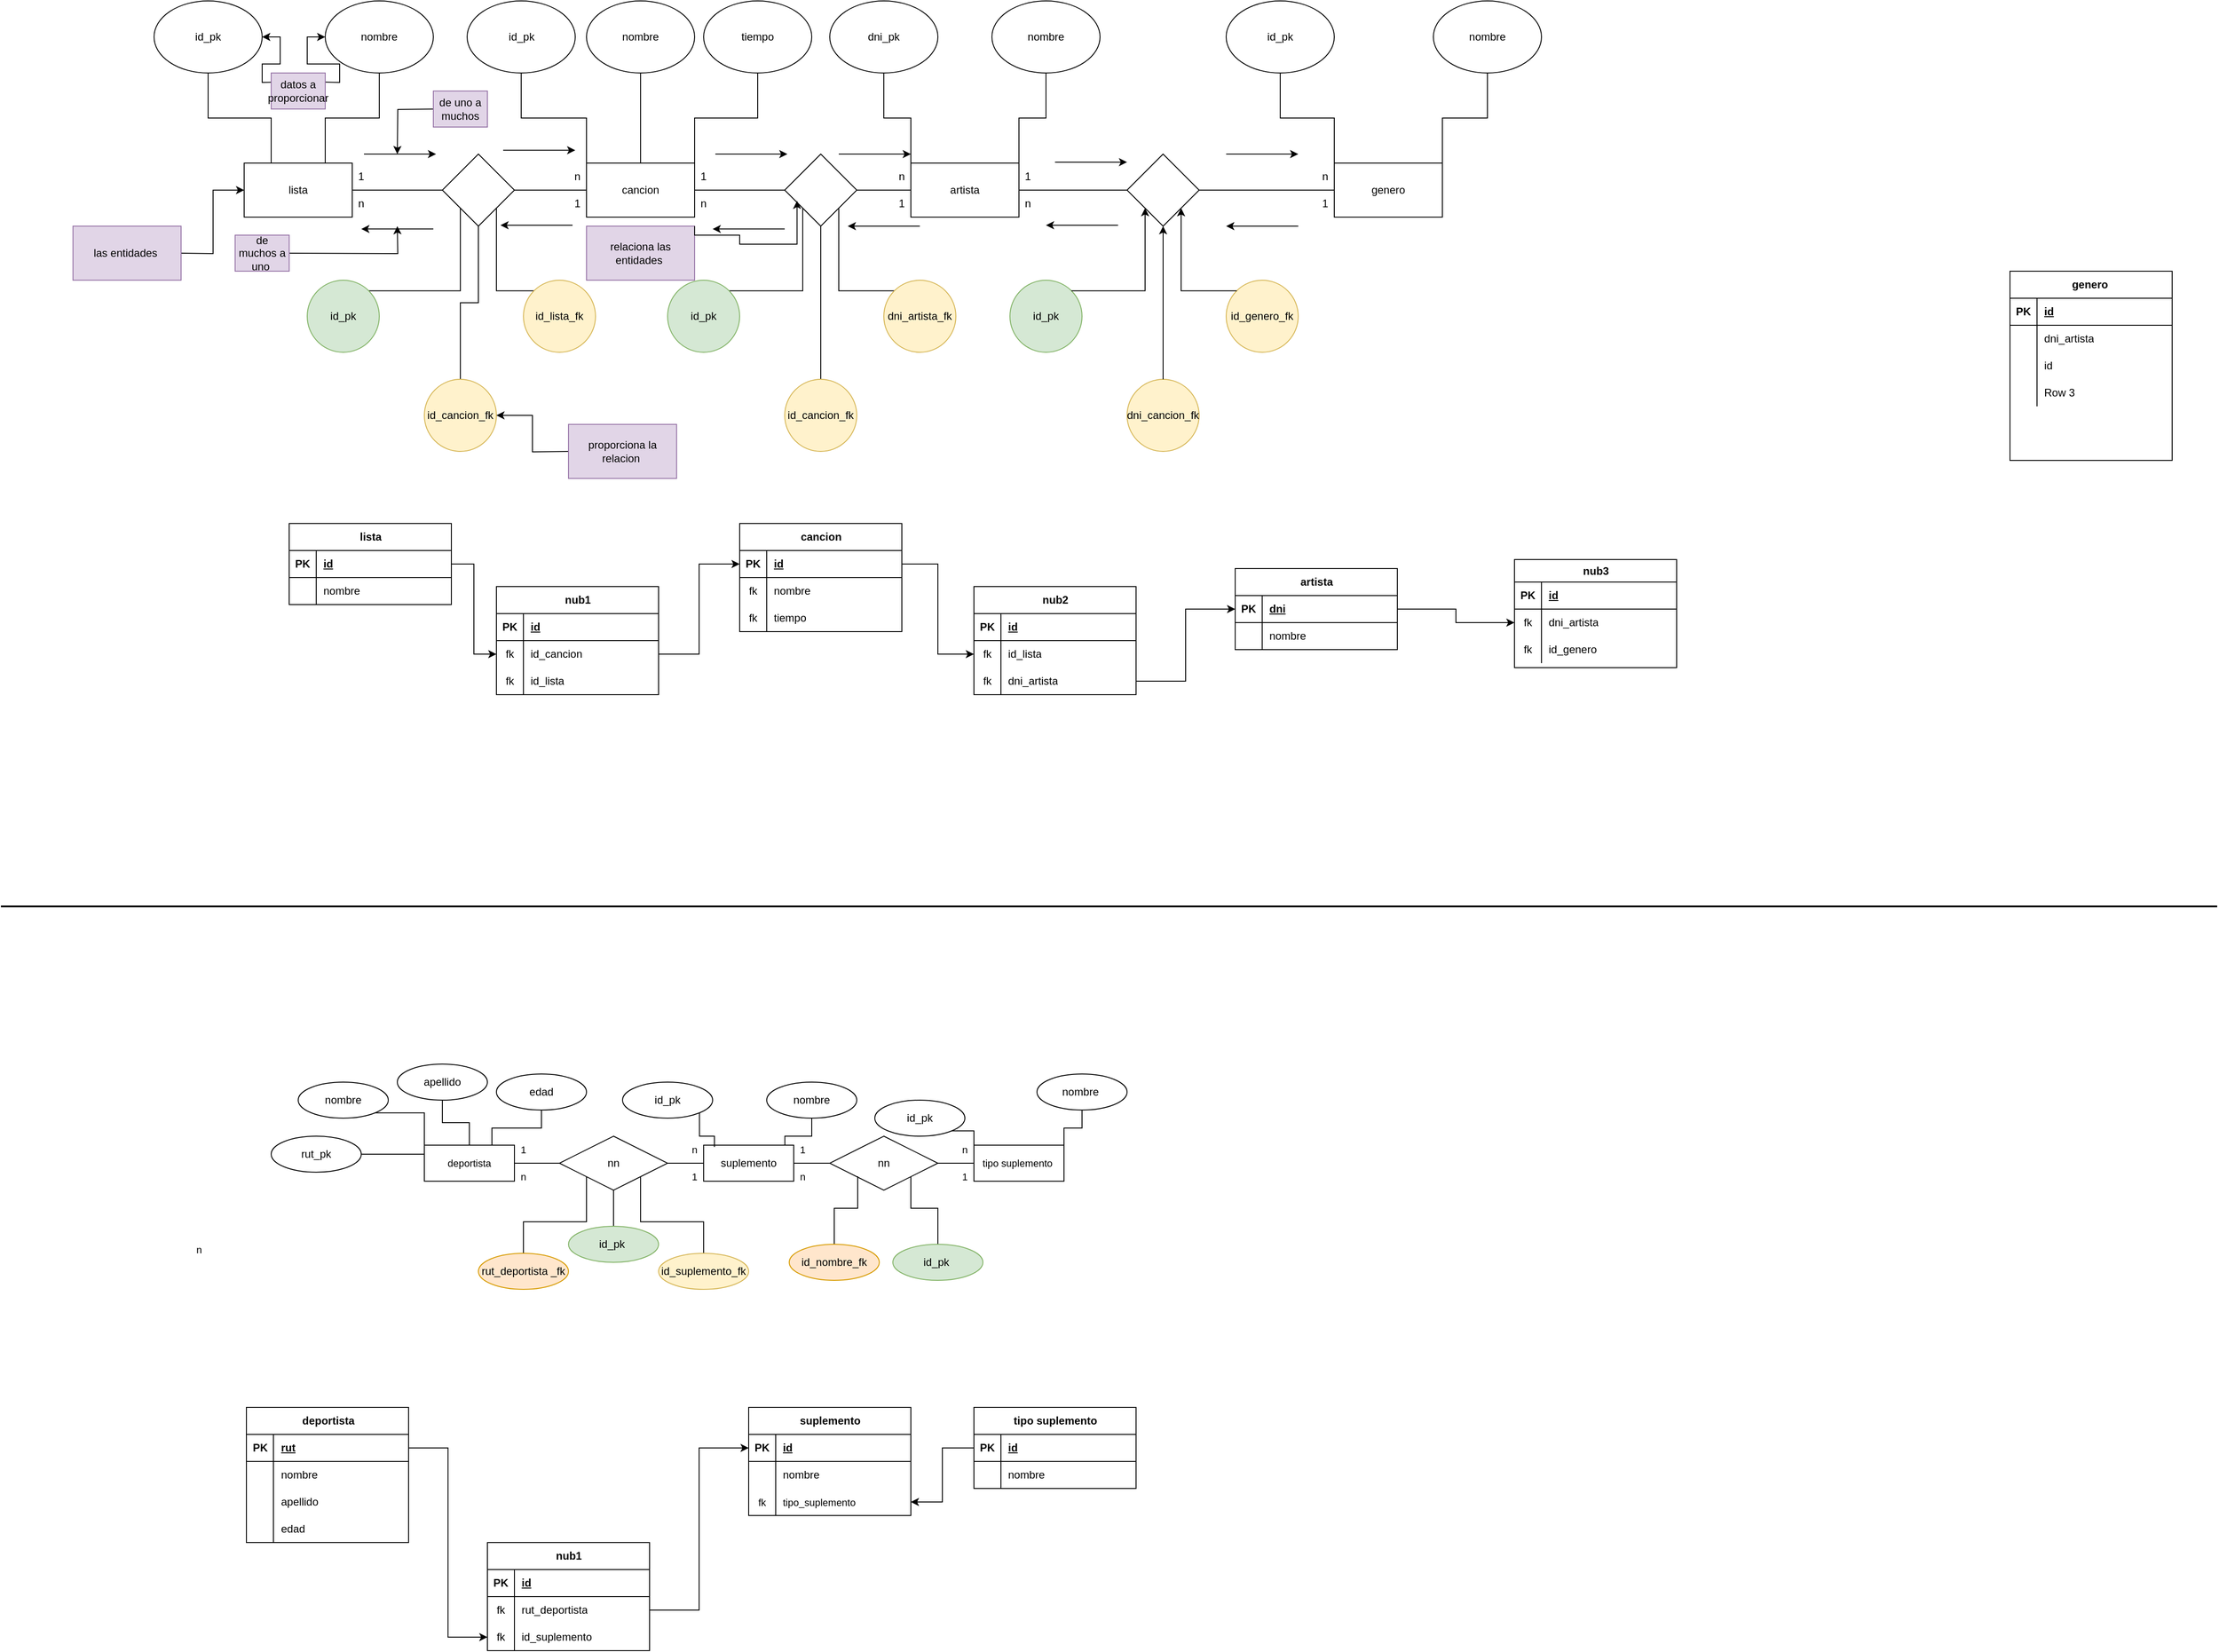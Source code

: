 <mxfile version="24.2.5" type="github">
  <diagram name="Página-1" id="N-YrYIo48EOBRCNOCwTy">
    <mxGraphModel dx="3940" dy="835" grid="1" gridSize="10" guides="1" tooltips="1" connect="1" arrows="1" fold="1" page="1" pageScale="1" pageWidth="827" pageHeight="1169" math="0" shadow="0">
      <root>
        <mxCell id="0" />
        <mxCell id="1" parent="0" />
        <mxCell id="XgfXSgbt6f8vGIpb9UhR-9" style="edgeStyle=orthogonalEdgeStyle;rounded=0;orthogonalLoop=1;jettySize=auto;html=1;exitX=1;exitY=0.5;exitDx=0;exitDy=0;entryX=0;entryY=0.5;entryDx=0;entryDy=0;endArrow=none;endFill=0;" edge="1" parent="1" source="XgfXSgbt6f8vGIpb9UhR-2" target="XgfXSgbt6f8vGIpb9UhR-5">
          <mxGeometry relative="1" as="geometry" />
        </mxCell>
        <mxCell id="XgfXSgbt6f8vGIpb9UhR-2" value="lista" style="rounded=0;whiteSpace=wrap;html=1;" vertex="1" parent="1">
          <mxGeometry x="-2200" y="200" width="120" height="60" as="geometry" />
        </mxCell>
        <mxCell id="XgfXSgbt6f8vGIpb9UhR-11" style="edgeStyle=orthogonalEdgeStyle;rounded=0;orthogonalLoop=1;jettySize=auto;html=1;exitX=1;exitY=0.5;exitDx=0;exitDy=0;entryX=0;entryY=0.5;entryDx=0;entryDy=0;strokeColor=default;align=center;verticalAlign=middle;fontFamily=Helvetica;fontSize=11;fontColor=default;labelBackgroundColor=default;endArrow=none;endFill=0;" edge="1" parent="1" source="XgfXSgbt6f8vGIpb9UhR-3" target="XgfXSgbt6f8vGIpb9UhR-6">
          <mxGeometry relative="1" as="geometry" />
        </mxCell>
        <mxCell id="XgfXSgbt6f8vGIpb9UhR-3" value="cancion" style="rounded=0;whiteSpace=wrap;html=1;" vertex="1" parent="1">
          <mxGeometry x="-1820" y="200" width="120" height="60" as="geometry" />
        </mxCell>
        <mxCell id="XgfXSgbt6f8vGIpb9UhR-13" style="edgeStyle=orthogonalEdgeStyle;rounded=0;orthogonalLoop=1;jettySize=auto;html=1;exitX=1;exitY=0.5;exitDx=0;exitDy=0;entryX=0;entryY=0.5;entryDx=0;entryDy=0;strokeColor=default;align=center;verticalAlign=middle;fontFamily=Helvetica;fontSize=11;fontColor=default;labelBackgroundColor=default;endArrow=none;endFill=0;" edge="1" parent="1" source="XgfXSgbt6f8vGIpb9UhR-4" target="XgfXSgbt6f8vGIpb9UhR-7">
          <mxGeometry relative="1" as="geometry" />
        </mxCell>
        <mxCell id="XgfXSgbt6f8vGIpb9UhR-4" value="artista" style="rounded=0;whiteSpace=wrap;html=1;" vertex="1" parent="1">
          <mxGeometry x="-1460" y="200" width="120" height="60" as="geometry" />
        </mxCell>
        <mxCell id="XgfXSgbt6f8vGIpb9UhR-10" style="edgeStyle=orthogonalEdgeStyle;rounded=0;orthogonalLoop=1;jettySize=auto;html=1;exitX=1;exitY=0.5;exitDx=0;exitDy=0;entryX=0;entryY=0.5;entryDx=0;entryDy=0;strokeColor=default;align=center;verticalAlign=middle;fontFamily=Helvetica;fontSize=11;fontColor=default;labelBackgroundColor=default;endArrow=none;endFill=0;" edge="1" parent="1" source="XgfXSgbt6f8vGIpb9UhR-5" target="XgfXSgbt6f8vGIpb9UhR-3">
          <mxGeometry relative="1" as="geometry" />
        </mxCell>
        <mxCell id="XgfXSgbt6f8vGIpb9UhR-5" value="" style="rhombus;whiteSpace=wrap;html=1;" vertex="1" parent="1">
          <mxGeometry x="-1980" y="190" width="80" height="80" as="geometry" />
        </mxCell>
        <mxCell id="XgfXSgbt6f8vGIpb9UhR-12" style="edgeStyle=orthogonalEdgeStyle;rounded=0;orthogonalLoop=1;jettySize=auto;html=1;exitX=1;exitY=0.5;exitDx=0;exitDy=0;entryX=0;entryY=0.5;entryDx=0;entryDy=0;strokeColor=default;align=center;verticalAlign=middle;fontFamily=Helvetica;fontSize=11;fontColor=default;labelBackgroundColor=default;endArrow=none;endFill=0;" edge="1" parent="1" source="XgfXSgbt6f8vGIpb9UhR-6" target="XgfXSgbt6f8vGIpb9UhR-4">
          <mxGeometry relative="1" as="geometry" />
        </mxCell>
        <mxCell id="XgfXSgbt6f8vGIpb9UhR-6" value="" style="rhombus;whiteSpace=wrap;html=1;" vertex="1" parent="1">
          <mxGeometry x="-1600" y="190" width="80" height="80" as="geometry" />
        </mxCell>
        <mxCell id="XgfXSgbt6f8vGIpb9UhR-14" style="edgeStyle=orthogonalEdgeStyle;rounded=0;orthogonalLoop=1;jettySize=auto;html=1;exitX=1;exitY=0.5;exitDx=0;exitDy=0;entryX=0;entryY=0.5;entryDx=0;entryDy=0;strokeColor=default;align=center;verticalAlign=middle;fontFamily=Helvetica;fontSize=11;fontColor=default;labelBackgroundColor=default;endArrow=none;endFill=0;" edge="1" parent="1" source="XgfXSgbt6f8vGIpb9UhR-7" target="XgfXSgbt6f8vGIpb9UhR-8">
          <mxGeometry relative="1" as="geometry" />
        </mxCell>
        <mxCell id="XgfXSgbt6f8vGIpb9UhR-7" value="" style="rhombus;whiteSpace=wrap;html=1;" vertex="1" parent="1">
          <mxGeometry x="-1220" y="190" width="80" height="80" as="geometry" />
        </mxCell>
        <mxCell id="XgfXSgbt6f8vGIpb9UhR-8" value="genero" style="rounded=0;whiteSpace=wrap;html=1;" vertex="1" parent="1">
          <mxGeometry x="-990" y="200" width="120" height="60" as="geometry" />
        </mxCell>
        <mxCell id="XgfXSgbt6f8vGIpb9UhR-19" value="nombre" style="ellipse;whiteSpace=wrap;html=1;" vertex="1" parent="1">
          <mxGeometry x="-2110" y="20" width="120" height="80" as="geometry" />
        </mxCell>
        <mxCell id="XgfXSgbt6f8vGIpb9UhR-28" style="edgeStyle=orthogonalEdgeStyle;rounded=0;orthogonalLoop=1;jettySize=auto;html=1;exitX=0.5;exitY=1;exitDx=0;exitDy=0;entryX=0.25;entryY=0;entryDx=0;entryDy=0;strokeColor=default;align=center;verticalAlign=middle;fontFamily=Helvetica;fontSize=11;fontColor=default;labelBackgroundColor=default;endArrow=none;endFill=0;" edge="1" parent="1" source="XgfXSgbt6f8vGIpb9UhR-20" target="XgfXSgbt6f8vGIpb9UhR-2">
          <mxGeometry relative="1" as="geometry" />
        </mxCell>
        <mxCell id="XgfXSgbt6f8vGIpb9UhR-20" value="id_pk" style="ellipse;whiteSpace=wrap;html=1;" vertex="1" parent="1">
          <mxGeometry x="-2300" y="20" width="120" height="80" as="geometry" />
        </mxCell>
        <mxCell id="XgfXSgbt6f8vGIpb9UhR-32" style="edgeStyle=orthogonalEdgeStyle;rounded=0;orthogonalLoop=1;jettySize=auto;html=1;exitX=0.5;exitY=1;exitDx=0;exitDy=0;strokeColor=default;align=center;verticalAlign=middle;fontFamily=Helvetica;fontSize=11;fontColor=default;labelBackgroundColor=default;endArrow=none;endFill=0;" edge="1" parent="1" source="XgfXSgbt6f8vGIpb9UhR-22" target="XgfXSgbt6f8vGIpb9UhR-3">
          <mxGeometry relative="1" as="geometry" />
        </mxCell>
        <mxCell id="XgfXSgbt6f8vGIpb9UhR-22" value="nombre" style="ellipse;whiteSpace=wrap;html=1;" vertex="1" parent="1">
          <mxGeometry x="-1820" y="20" width="120" height="80" as="geometry" />
        </mxCell>
        <mxCell id="XgfXSgbt6f8vGIpb9UhR-30" style="edgeStyle=orthogonalEdgeStyle;rounded=0;orthogonalLoop=1;jettySize=auto;html=1;exitX=0.5;exitY=1;exitDx=0;exitDy=0;entryX=0;entryY=0;entryDx=0;entryDy=0;strokeColor=default;align=center;verticalAlign=middle;fontFamily=Helvetica;fontSize=11;fontColor=default;labelBackgroundColor=default;endArrow=none;endFill=0;" edge="1" parent="1" source="XgfXSgbt6f8vGIpb9UhR-23" target="XgfXSgbt6f8vGIpb9UhR-3">
          <mxGeometry relative="1" as="geometry" />
        </mxCell>
        <mxCell id="XgfXSgbt6f8vGIpb9UhR-23" value="id_pk" style="ellipse;whiteSpace=wrap;html=1;" vertex="1" parent="1">
          <mxGeometry x="-1952.5" y="20" width="120" height="80" as="geometry" />
        </mxCell>
        <mxCell id="XgfXSgbt6f8vGIpb9UhR-33" style="edgeStyle=orthogonalEdgeStyle;rounded=0;orthogonalLoop=1;jettySize=auto;html=1;exitX=0.5;exitY=1;exitDx=0;exitDy=0;entryX=0;entryY=0;entryDx=0;entryDy=0;strokeColor=default;align=center;verticalAlign=middle;fontFamily=Helvetica;fontSize=11;fontColor=default;labelBackgroundColor=default;endArrow=none;endFill=0;" edge="1" parent="1" source="XgfXSgbt6f8vGIpb9UhR-24" target="XgfXSgbt6f8vGIpb9UhR-4">
          <mxGeometry relative="1" as="geometry" />
        </mxCell>
        <mxCell id="XgfXSgbt6f8vGIpb9UhR-24" value="dni_pk" style="ellipse;whiteSpace=wrap;html=1;" vertex="1" parent="1">
          <mxGeometry x="-1550" y="20" width="120" height="80" as="geometry" />
        </mxCell>
        <mxCell id="XgfXSgbt6f8vGIpb9UhR-31" style="edgeStyle=orthogonalEdgeStyle;rounded=0;orthogonalLoop=1;jettySize=auto;html=1;exitX=0.5;exitY=1;exitDx=0;exitDy=0;entryX=1;entryY=0;entryDx=0;entryDy=0;strokeColor=default;align=center;verticalAlign=middle;fontFamily=Helvetica;fontSize=11;fontColor=default;labelBackgroundColor=default;endArrow=none;endFill=0;" edge="1" parent="1" source="XgfXSgbt6f8vGIpb9UhR-25" target="XgfXSgbt6f8vGIpb9UhR-3">
          <mxGeometry relative="1" as="geometry" />
        </mxCell>
        <mxCell id="XgfXSgbt6f8vGIpb9UhR-25" value="tiempo" style="ellipse;whiteSpace=wrap;html=1;" vertex="1" parent="1">
          <mxGeometry x="-1690" y="20" width="120" height="80" as="geometry" />
        </mxCell>
        <mxCell id="XgfXSgbt6f8vGIpb9UhR-35" style="edgeStyle=orthogonalEdgeStyle;rounded=0;orthogonalLoop=1;jettySize=auto;html=1;exitX=0.5;exitY=1;exitDx=0;exitDy=0;entryX=0;entryY=0;entryDx=0;entryDy=0;strokeColor=default;align=center;verticalAlign=middle;fontFamily=Helvetica;fontSize=11;fontColor=default;labelBackgroundColor=default;endArrow=none;endFill=0;" edge="1" parent="1" source="XgfXSgbt6f8vGIpb9UhR-26" target="XgfXSgbt6f8vGIpb9UhR-8">
          <mxGeometry relative="1" as="geometry" />
        </mxCell>
        <mxCell id="XgfXSgbt6f8vGIpb9UhR-26" value="id_pk" style="ellipse;whiteSpace=wrap;html=1;" vertex="1" parent="1">
          <mxGeometry x="-1110" y="20" width="120" height="80" as="geometry" />
        </mxCell>
        <mxCell id="XgfXSgbt6f8vGIpb9UhR-34" style="edgeStyle=orthogonalEdgeStyle;rounded=0;orthogonalLoop=1;jettySize=auto;html=1;exitX=0.5;exitY=1;exitDx=0;exitDy=0;entryX=1;entryY=0;entryDx=0;entryDy=0;strokeColor=default;align=center;verticalAlign=middle;fontFamily=Helvetica;fontSize=11;fontColor=default;labelBackgroundColor=default;endArrow=none;endFill=0;" edge="1" parent="1" source="XgfXSgbt6f8vGIpb9UhR-27" target="XgfXSgbt6f8vGIpb9UhR-4">
          <mxGeometry relative="1" as="geometry" />
        </mxCell>
        <mxCell id="XgfXSgbt6f8vGIpb9UhR-27" value="nombre" style="ellipse;whiteSpace=wrap;html=1;" vertex="1" parent="1">
          <mxGeometry x="-1370" y="20" width="120" height="80" as="geometry" />
        </mxCell>
        <mxCell id="XgfXSgbt6f8vGIpb9UhR-29" style="edgeStyle=orthogonalEdgeStyle;rounded=0;orthogonalLoop=1;jettySize=auto;html=1;exitX=0.5;exitY=1;exitDx=0;exitDy=0;strokeColor=default;align=center;verticalAlign=middle;fontFamily=Helvetica;fontSize=11;fontColor=default;labelBackgroundColor=default;endArrow=none;endFill=0;entryX=0.75;entryY=0;entryDx=0;entryDy=0;" edge="1" parent="1" source="XgfXSgbt6f8vGIpb9UhR-19" target="XgfXSgbt6f8vGIpb9UhR-2">
          <mxGeometry relative="1" as="geometry">
            <mxPoint x="-2121" y="199" as="targetPoint" />
          </mxGeometry>
        </mxCell>
        <mxCell id="XgfXSgbt6f8vGIpb9UhR-37" style="edgeStyle=orthogonalEdgeStyle;rounded=0;orthogonalLoop=1;jettySize=auto;html=1;exitX=0.5;exitY=1;exitDx=0;exitDy=0;entryX=1;entryY=0;entryDx=0;entryDy=0;strokeColor=default;align=center;verticalAlign=middle;fontFamily=Helvetica;fontSize=11;fontColor=default;labelBackgroundColor=default;endArrow=none;endFill=0;" edge="1" parent="1" source="XgfXSgbt6f8vGIpb9UhR-36" target="XgfXSgbt6f8vGIpb9UhR-8">
          <mxGeometry relative="1" as="geometry" />
        </mxCell>
        <mxCell id="XgfXSgbt6f8vGIpb9UhR-36" value="nombre" style="ellipse;whiteSpace=wrap;html=1;" vertex="1" parent="1">
          <mxGeometry x="-880" y="20" width="120" height="80" as="geometry" />
        </mxCell>
        <mxCell id="XgfXSgbt6f8vGIpb9UhR-38" value="n" style="text;html=1;align=center;verticalAlign=middle;whiteSpace=wrap;rounded=0;" vertex="1" parent="1">
          <mxGeometry x="-2080" y="230" width="20" height="30" as="geometry" />
        </mxCell>
        <mxCell id="XgfXSgbt6f8vGIpb9UhR-39" value="1" style="text;html=1;align=center;verticalAlign=middle;whiteSpace=wrap;rounded=0;" vertex="1" parent="1">
          <mxGeometry x="-2080" y="200" width="20" height="30" as="geometry" />
        </mxCell>
        <mxCell id="XgfXSgbt6f8vGIpb9UhR-40" value="n" style="text;html=1;align=center;verticalAlign=middle;whiteSpace=wrap;rounded=0;" vertex="1" parent="1">
          <mxGeometry x="-1840" y="200" width="20" height="30" as="geometry" />
        </mxCell>
        <mxCell id="XgfXSgbt6f8vGIpb9UhR-41" value="1" style="text;html=1;align=center;verticalAlign=middle;whiteSpace=wrap;rounded=0;" vertex="1" parent="1">
          <mxGeometry x="-1700" y="200" width="20" height="30" as="geometry" />
        </mxCell>
        <mxCell id="XgfXSgbt6f8vGIpb9UhR-42" value="1" style="text;html=1;align=center;verticalAlign=middle;whiteSpace=wrap;rounded=0;" vertex="1" parent="1">
          <mxGeometry x="-1840" y="230" width="20" height="30" as="geometry" />
        </mxCell>
        <mxCell id="XgfXSgbt6f8vGIpb9UhR-43" value="n" style="text;html=1;align=center;verticalAlign=middle;whiteSpace=wrap;rounded=0;" vertex="1" parent="1">
          <mxGeometry x="-1700" y="230" width="20" height="30" as="geometry" />
        </mxCell>
        <mxCell id="XgfXSgbt6f8vGIpb9UhR-45" value="n" style="text;html=1;align=center;verticalAlign=middle;whiteSpace=wrap;rounded=0;" vertex="1" parent="1">
          <mxGeometry x="-1480" y="200" width="20" height="30" as="geometry" />
        </mxCell>
        <mxCell id="XgfXSgbt6f8vGIpb9UhR-46" value="n" style="text;html=1;align=center;verticalAlign=middle;whiteSpace=wrap;rounded=0;" vertex="1" parent="1">
          <mxGeometry x="-1340" y="230" width="20" height="30" as="geometry" />
        </mxCell>
        <mxCell id="XgfXSgbt6f8vGIpb9UhR-47" value="1" style="text;html=1;align=center;verticalAlign=middle;whiteSpace=wrap;rounded=0;" vertex="1" parent="1">
          <mxGeometry x="-1340" y="200" width="20" height="30" as="geometry" />
        </mxCell>
        <mxCell id="XgfXSgbt6f8vGIpb9UhR-48" value="n" style="text;html=1;align=center;verticalAlign=middle;whiteSpace=wrap;rounded=0;" vertex="1" parent="1">
          <mxGeometry x="-1010" y="200" width="20" height="30" as="geometry" />
        </mxCell>
        <mxCell id="XgfXSgbt6f8vGIpb9UhR-49" value="1" style="text;html=1;align=center;verticalAlign=middle;whiteSpace=wrap;rounded=0;" vertex="1" parent="1">
          <mxGeometry x="-1480" y="230" width="20" height="30" as="geometry" />
        </mxCell>
        <mxCell id="XgfXSgbt6f8vGIpb9UhR-50" value="1" style="text;html=1;align=center;verticalAlign=middle;whiteSpace=wrap;rounded=0;" vertex="1" parent="1">
          <mxGeometry x="-1010" y="230" width="20" height="30" as="geometry" />
        </mxCell>
        <mxCell id="XgfXSgbt6f8vGIpb9UhR-56" style="edgeStyle=orthogonalEdgeStyle;rounded=0;orthogonalLoop=1;jettySize=auto;html=1;exitX=0;exitY=0;exitDx=0;exitDy=0;entryX=1;entryY=1;entryDx=0;entryDy=0;strokeColor=default;align=center;verticalAlign=middle;fontFamily=Helvetica;fontSize=11;fontColor=default;labelBackgroundColor=default;endArrow=none;endFill=0;" edge="1" parent="1" source="XgfXSgbt6f8vGIpb9UhR-52" target="XgfXSgbt6f8vGIpb9UhR-5">
          <mxGeometry relative="1" as="geometry" />
        </mxCell>
        <mxCell id="XgfXSgbt6f8vGIpb9UhR-52" value="id_lista_fk" style="ellipse;whiteSpace=wrap;html=1;fillColor=#fff2cc;strokeColor=#d6b656;" vertex="1" parent="1">
          <mxGeometry x="-1890" y="330" width="80" height="80" as="geometry" />
        </mxCell>
        <mxCell id="XgfXSgbt6f8vGIpb9UhR-57" style="edgeStyle=orthogonalEdgeStyle;rounded=0;orthogonalLoop=1;jettySize=auto;html=1;exitX=0.5;exitY=0;exitDx=0;exitDy=0;entryX=0.5;entryY=1;entryDx=0;entryDy=0;strokeColor=default;align=center;verticalAlign=middle;fontFamily=Helvetica;fontSize=11;fontColor=default;labelBackgroundColor=default;endArrow=none;endFill=0;" edge="1" parent="1" source="XgfXSgbt6f8vGIpb9UhR-53" target="XgfXSgbt6f8vGIpb9UhR-5">
          <mxGeometry relative="1" as="geometry" />
        </mxCell>
        <mxCell id="XgfXSgbt6f8vGIpb9UhR-53" value="id_cancion_fk" style="ellipse;whiteSpace=wrap;html=1;fillColor=#fff2cc;strokeColor=#d6b656;" vertex="1" parent="1">
          <mxGeometry x="-2000" y="440" width="80" height="80" as="geometry" />
        </mxCell>
        <mxCell id="XgfXSgbt6f8vGIpb9UhR-55" style="edgeStyle=orthogonalEdgeStyle;rounded=0;orthogonalLoop=1;jettySize=auto;html=1;exitX=1;exitY=0;exitDx=0;exitDy=0;entryX=0;entryY=1;entryDx=0;entryDy=0;strokeColor=default;align=center;verticalAlign=middle;fontFamily=Helvetica;fontSize=11;fontColor=default;labelBackgroundColor=default;endArrow=none;endFill=0;" edge="1" parent="1" source="XgfXSgbt6f8vGIpb9UhR-54" target="XgfXSgbt6f8vGIpb9UhR-5">
          <mxGeometry relative="1" as="geometry" />
        </mxCell>
        <mxCell id="XgfXSgbt6f8vGIpb9UhR-54" value="id_pk" style="ellipse;whiteSpace=wrap;html=1;fillColor=#d5e8d4;strokeColor=#82b366;" vertex="1" parent="1">
          <mxGeometry x="-2130" y="330" width="80" height="80" as="geometry" />
        </mxCell>
        <mxCell id="XgfXSgbt6f8vGIpb9UhR-62" style="edgeStyle=orthogonalEdgeStyle;rounded=0;orthogonalLoop=1;jettySize=auto;html=1;exitX=0;exitY=0;exitDx=0;exitDy=0;entryX=1;entryY=1;entryDx=0;entryDy=0;strokeColor=default;align=center;verticalAlign=middle;fontFamily=Helvetica;fontSize=11;fontColor=default;labelBackgroundColor=default;endArrow=none;endFill=0;" edge="1" parent="1" source="XgfXSgbt6f8vGIpb9UhR-58" target="XgfXSgbt6f8vGIpb9UhR-6">
          <mxGeometry relative="1" as="geometry" />
        </mxCell>
        <mxCell id="XgfXSgbt6f8vGIpb9UhR-63" style="edgeStyle=orthogonalEdgeStyle;rounded=0;orthogonalLoop=1;jettySize=auto;html=1;exitX=0.5;exitY=0;exitDx=0;exitDy=0;entryX=0.5;entryY=1;entryDx=0;entryDy=0;strokeColor=default;align=center;verticalAlign=middle;fontFamily=Helvetica;fontSize=11;fontColor=default;labelBackgroundColor=default;endArrow=none;endFill=0;" edge="1" parent="1" source="XgfXSgbt6f8vGIpb9UhR-59" target="XgfXSgbt6f8vGIpb9UhR-6">
          <mxGeometry relative="1" as="geometry" />
        </mxCell>
        <mxCell id="XgfXSgbt6f8vGIpb9UhR-61" style="edgeStyle=orthogonalEdgeStyle;rounded=0;orthogonalLoop=1;jettySize=auto;html=1;exitX=1;exitY=0;exitDx=0;exitDy=0;entryX=0;entryY=1;entryDx=0;entryDy=0;strokeColor=default;align=center;verticalAlign=middle;fontFamily=Helvetica;fontSize=11;fontColor=default;labelBackgroundColor=default;endArrow=none;endFill=0;" edge="1" parent="1" source="XgfXSgbt6f8vGIpb9UhR-60" target="XgfXSgbt6f8vGIpb9UhR-6">
          <mxGeometry relative="1" as="geometry" />
        </mxCell>
        <mxCell id="XgfXSgbt6f8vGIpb9UhR-64" value="" style="group" vertex="1" connectable="0" parent="1">
          <mxGeometry x="-1730" y="330" width="320" height="190" as="geometry" />
        </mxCell>
        <mxCell id="XgfXSgbt6f8vGIpb9UhR-58" value="dni_artista_fk" style="ellipse;whiteSpace=wrap;html=1;fillColor=#fff2cc;strokeColor=#d6b656;strokeWidth=1;" vertex="1" parent="XgfXSgbt6f8vGIpb9UhR-64">
          <mxGeometry x="240" width="80" height="80" as="geometry" />
        </mxCell>
        <mxCell id="XgfXSgbt6f8vGIpb9UhR-59" value="id_cancion_fk" style="ellipse;whiteSpace=wrap;html=1;fillColor=#fff2cc;strokeColor=#d6b656;strokeWidth=1;" vertex="1" parent="XgfXSgbt6f8vGIpb9UhR-64">
          <mxGeometry x="130" y="110" width="80" height="80" as="geometry" />
        </mxCell>
        <mxCell id="XgfXSgbt6f8vGIpb9UhR-60" value="id_pk" style="ellipse;whiteSpace=wrap;html=1;fillColor=#d5e8d4;strokeColor=#82b366;strokeWidth=1;" vertex="1" parent="XgfXSgbt6f8vGIpb9UhR-64">
          <mxGeometry width="80" height="80" as="geometry" />
        </mxCell>
        <mxCell id="XgfXSgbt6f8vGIpb9UhR-65" value="" style="group" vertex="1" connectable="0" parent="1">
          <mxGeometry x="-1350" y="330" width="320" height="190" as="geometry" />
        </mxCell>
        <mxCell id="XgfXSgbt6f8vGIpb9UhR-66" value="id_genero_fk" style="ellipse;whiteSpace=wrap;html=1;fillColor=#fff2cc;strokeColor=#d6b656;strokeWidth=1;" vertex="1" parent="XgfXSgbt6f8vGIpb9UhR-65">
          <mxGeometry x="240" width="80" height="80" as="geometry" />
        </mxCell>
        <mxCell id="XgfXSgbt6f8vGIpb9UhR-67" value="dni_cancion_fk" style="ellipse;whiteSpace=wrap;html=1;fillColor=#fff2cc;strokeColor=#d6b656;strokeWidth=1;" vertex="1" parent="XgfXSgbt6f8vGIpb9UhR-65">
          <mxGeometry x="130" y="110" width="80" height="80" as="geometry" />
        </mxCell>
        <mxCell id="XgfXSgbt6f8vGIpb9UhR-68" value="id_pk" style="ellipse;whiteSpace=wrap;html=1;fillColor=#d5e8d4;strokeColor=#82b366;strokeWidth=1;" vertex="1" parent="XgfXSgbt6f8vGIpb9UhR-65">
          <mxGeometry width="80" height="80" as="geometry" />
        </mxCell>
        <mxCell id="XgfXSgbt6f8vGIpb9UhR-69" style="edgeStyle=orthogonalEdgeStyle;rounded=0;orthogonalLoop=1;jettySize=auto;html=1;exitX=0;exitY=0;exitDx=0;exitDy=0;entryX=1;entryY=1;entryDx=0;entryDy=0;" edge="1" parent="1" source="XgfXSgbt6f8vGIpb9UhR-66" target="XgfXSgbt6f8vGIpb9UhR-7">
          <mxGeometry relative="1" as="geometry" />
        </mxCell>
        <mxCell id="XgfXSgbt6f8vGIpb9UhR-70" style="edgeStyle=orthogonalEdgeStyle;rounded=0;orthogonalLoop=1;jettySize=auto;html=1;exitX=1;exitY=0;exitDx=0;exitDy=0;entryX=0;entryY=1;entryDx=0;entryDy=0;" edge="1" parent="1" source="XgfXSgbt6f8vGIpb9UhR-68" target="XgfXSgbt6f8vGIpb9UhR-7">
          <mxGeometry relative="1" as="geometry" />
        </mxCell>
        <mxCell id="XgfXSgbt6f8vGIpb9UhR-71" style="edgeStyle=orthogonalEdgeStyle;rounded=0;orthogonalLoop=1;jettySize=auto;html=1;exitX=0.5;exitY=0;exitDx=0;exitDy=0;entryX=0.5;entryY=1;entryDx=0;entryDy=0;" edge="1" parent="1" source="XgfXSgbt6f8vGIpb9UhR-67" target="XgfXSgbt6f8vGIpb9UhR-7">
          <mxGeometry relative="1" as="geometry" />
        </mxCell>
        <mxCell id="XgfXSgbt6f8vGIpb9UhR-73" value="" style="endArrow=classic;html=1;rounded=0;" edge="1" parent="1">
          <mxGeometry width="50" height="50" relative="1" as="geometry">
            <mxPoint x="-2067" y="190" as="sourcePoint" />
            <mxPoint x="-1987" y="190" as="targetPoint" />
          </mxGeometry>
        </mxCell>
        <mxCell id="XgfXSgbt6f8vGIpb9UhR-74" value="" style="endArrow=classic;html=1;rounded=0;" edge="1" parent="1">
          <mxGeometry width="50" height="50" relative="1" as="geometry">
            <mxPoint x="-1990" y="273.158" as="sourcePoint" />
            <mxPoint x="-2070" y="273.158" as="targetPoint" />
          </mxGeometry>
        </mxCell>
        <mxCell id="XgfXSgbt6f8vGIpb9UhR-75" value="" style="endArrow=classic;html=1;rounded=0;" edge="1" parent="1">
          <mxGeometry width="50" height="50" relative="1" as="geometry">
            <mxPoint x="-1912.5" y="185.79" as="sourcePoint" />
            <mxPoint x="-1832.5" y="185.79" as="targetPoint" />
          </mxGeometry>
        </mxCell>
        <mxCell id="XgfXSgbt6f8vGIpb9UhR-76" value="" style="endArrow=classic;html=1;rounded=0;" edge="1" parent="1">
          <mxGeometry width="50" height="50" relative="1" as="geometry">
            <mxPoint x="-1835.5" y="268.948" as="sourcePoint" />
            <mxPoint x="-1915.5" y="268.948" as="targetPoint" />
          </mxGeometry>
        </mxCell>
        <mxCell id="XgfXSgbt6f8vGIpb9UhR-77" value="" style="endArrow=classic;html=1;rounded=0;" edge="1" parent="1">
          <mxGeometry width="50" height="50" relative="1" as="geometry">
            <mxPoint x="-1110" y="190" as="sourcePoint" />
            <mxPoint x="-1030" y="190" as="targetPoint" />
          </mxGeometry>
        </mxCell>
        <mxCell id="XgfXSgbt6f8vGIpb9UhR-78" value="" style="endArrow=classic;html=1;rounded=0;" edge="1" parent="1">
          <mxGeometry width="50" height="50" relative="1" as="geometry">
            <mxPoint x="-1030" y="269.998" as="sourcePoint" />
            <mxPoint x="-1110" y="269.998" as="targetPoint" />
          </mxGeometry>
        </mxCell>
        <mxCell id="XgfXSgbt6f8vGIpb9UhR-79" value="" style="endArrow=classic;html=1;rounded=0;" edge="1" parent="1">
          <mxGeometry width="50" height="50" relative="1" as="geometry">
            <mxPoint x="-1300" y="198.95" as="sourcePoint" />
            <mxPoint x="-1220" y="198.95" as="targetPoint" />
          </mxGeometry>
        </mxCell>
        <mxCell id="XgfXSgbt6f8vGIpb9UhR-80" value="" style="endArrow=classic;html=1;rounded=0;" edge="1" parent="1">
          <mxGeometry width="50" height="50" relative="1" as="geometry">
            <mxPoint x="-1230" y="268.948" as="sourcePoint" />
            <mxPoint x="-1310" y="268.948" as="targetPoint" />
          </mxGeometry>
        </mxCell>
        <mxCell id="XgfXSgbt6f8vGIpb9UhR-81" value="" style="endArrow=classic;html=1;rounded=0;" edge="1" parent="1">
          <mxGeometry width="50" height="50" relative="1" as="geometry">
            <mxPoint x="-1540" y="190" as="sourcePoint" />
            <mxPoint x="-1460" y="190" as="targetPoint" />
          </mxGeometry>
        </mxCell>
        <mxCell id="XgfXSgbt6f8vGIpb9UhR-82" value="" style="endArrow=classic;html=1;rounded=0;" edge="1" parent="1">
          <mxGeometry width="50" height="50" relative="1" as="geometry">
            <mxPoint x="-1450" y="269.998" as="sourcePoint" />
            <mxPoint x="-1530" y="269.998" as="targetPoint" />
          </mxGeometry>
        </mxCell>
        <mxCell id="XgfXSgbt6f8vGIpb9UhR-83" value="" style="endArrow=classic;html=1;rounded=0;" edge="1" parent="1">
          <mxGeometry width="50" height="50" relative="1" as="geometry">
            <mxPoint x="-1677" y="190" as="sourcePoint" />
            <mxPoint x="-1597" y="190" as="targetPoint" />
          </mxGeometry>
        </mxCell>
        <mxCell id="XgfXSgbt6f8vGIpb9UhR-84" value="" style="endArrow=classic;html=1;rounded=0;" edge="1" parent="1">
          <mxGeometry width="50" height="50" relative="1" as="geometry">
            <mxPoint x="-1600" y="273.158" as="sourcePoint" />
            <mxPoint x="-1680" y="273.158" as="targetPoint" />
          </mxGeometry>
        </mxCell>
        <mxCell id="XgfXSgbt6f8vGIpb9UhR-86" style="edgeStyle=orthogonalEdgeStyle;rounded=0;orthogonalLoop=1;jettySize=auto;html=1;exitX=0.25;exitY=1;exitDx=0;exitDy=0;" edge="1" parent="1">
          <mxGeometry relative="1" as="geometry">
            <mxPoint x="-2030" y="190" as="targetPoint" />
            <mxPoint x="-1985" y="140" as="sourcePoint" />
          </mxGeometry>
        </mxCell>
        <mxCell id="XgfXSgbt6f8vGIpb9UhR-88" style="edgeStyle=orthogonalEdgeStyle;rounded=0;orthogonalLoop=1;jettySize=auto;html=1;exitX=0.75;exitY=0;exitDx=0;exitDy=0;" edge="1" parent="1">
          <mxGeometry relative="1" as="geometry">
            <mxPoint x="-2030" y="270" as="targetPoint" />
            <mxPoint x="-2155" y="300" as="sourcePoint" />
          </mxGeometry>
        </mxCell>
        <mxCell id="XgfXSgbt6f8vGIpb9UhR-91" style="edgeStyle=orthogonalEdgeStyle;rounded=0;orthogonalLoop=1;jettySize=auto;html=1;exitX=0.75;exitY=0;exitDx=0;exitDy=0;entryX=0;entryY=0.5;entryDx=0;entryDy=0;" edge="1" parent="1" target="XgfXSgbt6f8vGIpb9UhR-19">
          <mxGeometry relative="1" as="geometry">
            <mxPoint x="-2115" y="110" as="sourcePoint" />
          </mxGeometry>
        </mxCell>
        <mxCell id="XgfXSgbt6f8vGIpb9UhR-93" style="edgeStyle=orthogonalEdgeStyle;rounded=0;orthogonalLoop=1;jettySize=auto;html=1;exitX=0;exitY=0;exitDx=0;exitDy=0;entryX=1;entryY=0.5;entryDx=0;entryDy=0;" edge="1" parent="1" target="XgfXSgbt6f8vGIpb9UhR-20">
          <mxGeometry relative="1" as="geometry">
            <mxPoint x="-2160" y="110" as="sourcePoint" />
          </mxGeometry>
        </mxCell>
        <mxCell id="XgfXSgbt6f8vGIpb9UhR-98" style="edgeStyle=orthogonalEdgeStyle;rounded=0;orthogonalLoop=1;jettySize=auto;html=1;exitX=0;exitY=0;exitDx=0;exitDy=0;entryX=1;entryY=0.5;entryDx=0;entryDy=0;" edge="1" parent="1" target="XgfXSgbt6f8vGIpb9UhR-53">
          <mxGeometry relative="1" as="geometry">
            <mxPoint x="-1840" y="520" as="sourcePoint" />
          </mxGeometry>
        </mxCell>
        <mxCell id="XgfXSgbt6f8vGIpb9UhR-100" style="edgeStyle=orthogonalEdgeStyle;rounded=0;orthogonalLoop=1;jettySize=auto;html=1;exitX=1;exitY=0;exitDx=0;exitDy=0;entryX=0;entryY=0.5;entryDx=0;entryDy=0;" edge="1" parent="1" target="XgfXSgbt6f8vGIpb9UhR-2">
          <mxGeometry relative="1" as="geometry">
            <mxPoint x="-2270" y="300" as="sourcePoint" />
          </mxGeometry>
        </mxCell>
        <mxCell id="XgfXSgbt6f8vGIpb9UhR-102" value="proporciona la relacion&amp;nbsp;" style="rounded=0;whiteSpace=wrap;html=1;fillColor=#e1d5e7;strokeColor=#9673a6;" vertex="1" parent="1">
          <mxGeometry x="-1840" y="490" width="120" height="60" as="geometry" />
        </mxCell>
        <mxCell id="XgfXSgbt6f8vGIpb9UhR-103" value="las entidades&amp;nbsp;" style="rounded=0;whiteSpace=wrap;html=1;fillColor=#e1d5e7;strokeColor=#9673a6;" vertex="1" parent="1">
          <mxGeometry x="-2390" y="270" width="120" height="60" as="geometry" />
        </mxCell>
        <mxCell id="XgfXSgbt6f8vGIpb9UhR-104" value="de muchos a uno&amp;nbsp;" style="rounded=0;whiteSpace=wrap;html=1;fillColor=#e1d5e7;strokeColor=#9673a6;" vertex="1" parent="1">
          <mxGeometry x="-2210" y="280" width="60" height="40" as="geometry" />
        </mxCell>
        <mxCell id="XgfXSgbt6f8vGIpb9UhR-105" value="de uno a muchos" style="rounded=0;whiteSpace=wrap;html=1;fillColor=#e1d5e7;strokeColor=#9673a6;" vertex="1" parent="1">
          <mxGeometry x="-1990" y="120" width="60" height="40" as="geometry" />
        </mxCell>
        <mxCell id="XgfXSgbt6f8vGIpb9UhR-107" value="&lt;span style=&quot;text-align: left;&quot;&gt;datos a proporcionar&lt;/span&gt;" style="rounded=0;whiteSpace=wrap;html=1;fillColor=#e1d5e7;strokeColor=#9673a6;" vertex="1" parent="1">
          <mxGeometry x="-2170" y="100" width="60" height="40" as="geometry" />
        </mxCell>
        <mxCell id="XgfXSgbt6f8vGIpb9UhR-108" value="relaciona las entidades&amp;nbsp;" style="rounded=0;whiteSpace=wrap;html=1;fillColor=#e1d5e7;strokeColor=#9673a6;" vertex="1" parent="1">
          <mxGeometry x="-1820" y="270" width="120" height="60" as="geometry" />
        </mxCell>
        <mxCell id="XgfXSgbt6f8vGIpb9UhR-110" style="edgeStyle=orthogonalEdgeStyle;rounded=0;orthogonalLoop=1;jettySize=auto;html=1;exitX=1;exitY=0;exitDx=0;exitDy=0;entryX=0.171;entryY=0.648;entryDx=0;entryDy=0;entryPerimeter=0;" edge="1" parent="1" source="XgfXSgbt6f8vGIpb9UhR-108" target="XgfXSgbt6f8vGIpb9UhR-6">
          <mxGeometry relative="1" as="geometry">
            <Array as="points">
              <mxPoint x="-1650" y="280" />
              <mxPoint x="-1650" y="290" />
              <mxPoint x="-1586" y="290" />
            </Array>
          </mxGeometry>
        </mxCell>
        <mxCell id="XgfXSgbt6f8vGIpb9UhR-111" value="artista" style="shape=table;startSize=30;container=1;collapsible=1;childLayout=tableLayout;fixedRows=1;rowLines=0;fontStyle=1;align=center;resizeLast=1;html=1;" vertex="1" parent="1">
          <mxGeometry x="-1100" y="650" width="180" height="90" as="geometry" />
        </mxCell>
        <mxCell id="XgfXSgbt6f8vGIpb9UhR-112" value="" style="shape=tableRow;horizontal=0;startSize=0;swimlaneHead=0;swimlaneBody=0;fillColor=none;collapsible=0;dropTarget=0;points=[[0,0.5],[1,0.5]];portConstraint=eastwest;top=0;left=0;right=0;bottom=1;" vertex="1" parent="XgfXSgbt6f8vGIpb9UhR-111">
          <mxGeometry y="30" width="180" height="30" as="geometry" />
        </mxCell>
        <mxCell id="XgfXSgbt6f8vGIpb9UhR-113" value="PK" style="shape=partialRectangle;connectable=0;fillColor=none;top=0;left=0;bottom=0;right=0;fontStyle=1;overflow=hidden;whiteSpace=wrap;html=1;" vertex="1" parent="XgfXSgbt6f8vGIpb9UhR-112">
          <mxGeometry width="30" height="30" as="geometry">
            <mxRectangle width="30" height="30" as="alternateBounds" />
          </mxGeometry>
        </mxCell>
        <mxCell id="XgfXSgbt6f8vGIpb9UhR-114" value="dni" style="shape=partialRectangle;connectable=0;fillColor=none;top=0;left=0;bottom=0;right=0;align=left;spacingLeft=6;fontStyle=5;overflow=hidden;whiteSpace=wrap;html=1;" vertex="1" parent="XgfXSgbt6f8vGIpb9UhR-112">
          <mxGeometry x="30" width="150" height="30" as="geometry">
            <mxRectangle width="150" height="30" as="alternateBounds" />
          </mxGeometry>
        </mxCell>
        <mxCell id="XgfXSgbt6f8vGIpb9UhR-115" value="" style="shape=tableRow;horizontal=0;startSize=0;swimlaneHead=0;swimlaneBody=0;fillColor=none;collapsible=0;dropTarget=0;points=[[0,0.5],[1,0.5]];portConstraint=eastwest;top=0;left=0;right=0;bottom=0;" vertex="1" parent="XgfXSgbt6f8vGIpb9UhR-111">
          <mxGeometry y="60" width="180" height="30" as="geometry" />
        </mxCell>
        <mxCell id="XgfXSgbt6f8vGIpb9UhR-116" value="" style="shape=partialRectangle;connectable=0;fillColor=none;top=0;left=0;bottom=0;right=0;editable=1;overflow=hidden;whiteSpace=wrap;html=1;" vertex="1" parent="XgfXSgbt6f8vGIpb9UhR-115">
          <mxGeometry width="30" height="30" as="geometry">
            <mxRectangle width="30" height="30" as="alternateBounds" />
          </mxGeometry>
        </mxCell>
        <mxCell id="XgfXSgbt6f8vGIpb9UhR-117" value="nombre" style="shape=partialRectangle;connectable=0;fillColor=none;top=0;left=0;bottom=0;right=0;align=left;spacingLeft=6;overflow=hidden;whiteSpace=wrap;html=1;" vertex="1" parent="XgfXSgbt6f8vGIpb9UhR-115">
          <mxGeometry x="30" width="150" height="30" as="geometry">
            <mxRectangle width="150" height="30" as="alternateBounds" />
          </mxGeometry>
        </mxCell>
        <mxCell id="XgfXSgbt6f8vGIpb9UhR-137" value="nub1" style="shape=table;startSize=30;container=1;collapsible=1;childLayout=tableLayout;fixedRows=1;rowLines=0;fontStyle=1;align=center;resizeLast=1;html=1;" vertex="1" parent="1">
          <mxGeometry x="-1920" y="670" width="180" height="120" as="geometry" />
        </mxCell>
        <mxCell id="XgfXSgbt6f8vGIpb9UhR-138" value="" style="shape=tableRow;horizontal=0;startSize=0;swimlaneHead=0;swimlaneBody=0;fillColor=none;collapsible=0;dropTarget=0;points=[[0,0.5],[1,0.5]];portConstraint=eastwest;top=0;left=0;right=0;bottom=1;" vertex="1" parent="XgfXSgbt6f8vGIpb9UhR-137">
          <mxGeometry y="30" width="180" height="30" as="geometry" />
        </mxCell>
        <mxCell id="XgfXSgbt6f8vGIpb9UhR-139" value="PK" style="shape=partialRectangle;connectable=0;fillColor=none;top=0;left=0;bottom=0;right=0;fontStyle=1;overflow=hidden;whiteSpace=wrap;html=1;" vertex="1" parent="XgfXSgbt6f8vGIpb9UhR-138">
          <mxGeometry width="30" height="30" as="geometry">
            <mxRectangle width="30" height="30" as="alternateBounds" />
          </mxGeometry>
        </mxCell>
        <mxCell id="XgfXSgbt6f8vGIpb9UhR-140" value="id" style="shape=partialRectangle;connectable=0;fillColor=none;top=0;left=0;bottom=0;right=0;align=left;spacingLeft=6;fontStyle=5;overflow=hidden;whiteSpace=wrap;html=1;" vertex="1" parent="XgfXSgbt6f8vGIpb9UhR-138">
          <mxGeometry x="30" width="150" height="30" as="geometry">
            <mxRectangle width="150" height="30" as="alternateBounds" />
          </mxGeometry>
        </mxCell>
        <mxCell id="XgfXSgbt6f8vGIpb9UhR-141" value="" style="shape=tableRow;horizontal=0;startSize=0;swimlaneHead=0;swimlaneBody=0;fillColor=none;collapsible=0;dropTarget=0;points=[[0,0.5],[1,0.5]];portConstraint=eastwest;top=0;left=0;right=0;bottom=0;" vertex="1" parent="XgfXSgbt6f8vGIpb9UhR-137">
          <mxGeometry y="60" width="180" height="30" as="geometry" />
        </mxCell>
        <mxCell id="XgfXSgbt6f8vGIpb9UhR-142" value="fk" style="shape=partialRectangle;connectable=0;fillColor=none;top=0;left=0;bottom=0;right=0;editable=1;overflow=hidden;whiteSpace=wrap;html=1;" vertex="1" parent="XgfXSgbt6f8vGIpb9UhR-141">
          <mxGeometry width="30" height="30" as="geometry">
            <mxRectangle width="30" height="30" as="alternateBounds" />
          </mxGeometry>
        </mxCell>
        <mxCell id="XgfXSgbt6f8vGIpb9UhR-143" value="id_cancion" style="shape=partialRectangle;connectable=0;fillColor=none;top=0;left=0;bottom=0;right=0;align=left;spacingLeft=6;overflow=hidden;whiteSpace=wrap;html=1;" vertex="1" parent="XgfXSgbt6f8vGIpb9UhR-141">
          <mxGeometry x="30" width="150" height="30" as="geometry">
            <mxRectangle width="150" height="30" as="alternateBounds" />
          </mxGeometry>
        </mxCell>
        <mxCell id="XgfXSgbt6f8vGIpb9UhR-144" value="" style="shape=tableRow;horizontal=0;startSize=0;swimlaneHead=0;swimlaneBody=0;fillColor=none;collapsible=0;dropTarget=0;points=[[0,0.5],[1,0.5]];portConstraint=eastwest;top=0;left=0;right=0;bottom=0;" vertex="1" parent="XgfXSgbt6f8vGIpb9UhR-137">
          <mxGeometry y="90" width="180" height="30" as="geometry" />
        </mxCell>
        <mxCell id="XgfXSgbt6f8vGIpb9UhR-145" value="fk" style="shape=partialRectangle;connectable=0;fillColor=none;top=0;left=0;bottom=0;right=0;editable=1;overflow=hidden;whiteSpace=wrap;html=1;" vertex="1" parent="XgfXSgbt6f8vGIpb9UhR-144">
          <mxGeometry width="30" height="30" as="geometry">
            <mxRectangle width="30" height="30" as="alternateBounds" />
          </mxGeometry>
        </mxCell>
        <mxCell id="XgfXSgbt6f8vGIpb9UhR-146" value="id_lista" style="shape=partialRectangle;connectable=0;fillColor=none;top=0;left=0;bottom=0;right=0;align=left;spacingLeft=6;overflow=hidden;whiteSpace=wrap;html=1;" vertex="1" parent="XgfXSgbt6f8vGIpb9UhR-144">
          <mxGeometry x="30" width="150" height="30" as="geometry">
            <mxRectangle width="150" height="30" as="alternateBounds" />
          </mxGeometry>
        </mxCell>
        <mxCell id="XgfXSgbt6f8vGIpb9UhR-150" value="cancion" style="shape=table;startSize=30;container=1;collapsible=1;childLayout=tableLayout;fixedRows=1;rowLines=0;fontStyle=1;align=center;resizeLast=1;html=1;" vertex="1" parent="1">
          <mxGeometry x="-1650" y="600" width="180" height="120" as="geometry" />
        </mxCell>
        <mxCell id="XgfXSgbt6f8vGIpb9UhR-151" value="" style="shape=tableRow;horizontal=0;startSize=0;swimlaneHead=0;swimlaneBody=0;fillColor=none;collapsible=0;dropTarget=0;points=[[0,0.5],[1,0.5]];portConstraint=eastwest;top=0;left=0;right=0;bottom=1;" vertex="1" parent="XgfXSgbt6f8vGIpb9UhR-150">
          <mxGeometry y="30" width="180" height="30" as="geometry" />
        </mxCell>
        <mxCell id="XgfXSgbt6f8vGIpb9UhR-152" value="PK" style="shape=partialRectangle;connectable=0;fillColor=none;top=0;left=0;bottom=0;right=0;fontStyle=1;overflow=hidden;whiteSpace=wrap;html=1;" vertex="1" parent="XgfXSgbt6f8vGIpb9UhR-151">
          <mxGeometry width="30" height="30" as="geometry">
            <mxRectangle width="30" height="30" as="alternateBounds" />
          </mxGeometry>
        </mxCell>
        <mxCell id="XgfXSgbt6f8vGIpb9UhR-153" value="id" style="shape=partialRectangle;connectable=0;fillColor=none;top=0;left=0;bottom=0;right=0;align=left;spacingLeft=6;fontStyle=5;overflow=hidden;whiteSpace=wrap;html=1;" vertex="1" parent="XgfXSgbt6f8vGIpb9UhR-151">
          <mxGeometry x="30" width="150" height="30" as="geometry">
            <mxRectangle width="150" height="30" as="alternateBounds" />
          </mxGeometry>
        </mxCell>
        <mxCell id="XgfXSgbt6f8vGIpb9UhR-154" value="" style="shape=tableRow;horizontal=0;startSize=0;swimlaneHead=0;swimlaneBody=0;fillColor=none;collapsible=0;dropTarget=0;points=[[0,0.5],[1,0.5]];portConstraint=eastwest;top=0;left=0;right=0;bottom=0;" vertex="1" parent="XgfXSgbt6f8vGIpb9UhR-150">
          <mxGeometry y="60" width="180" height="30" as="geometry" />
        </mxCell>
        <mxCell id="XgfXSgbt6f8vGIpb9UhR-155" value="fk" style="shape=partialRectangle;connectable=0;fillColor=none;top=0;left=0;bottom=0;right=0;editable=1;overflow=hidden;whiteSpace=wrap;html=1;" vertex="1" parent="XgfXSgbt6f8vGIpb9UhR-154">
          <mxGeometry width="30" height="30" as="geometry">
            <mxRectangle width="30" height="30" as="alternateBounds" />
          </mxGeometry>
        </mxCell>
        <mxCell id="XgfXSgbt6f8vGIpb9UhR-156" value="nombre" style="shape=partialRectangle;connectable=0;fillColor=none;top=0;left=0;bottom=0;right=0;align=left;spacingLeft=6;overflow=hidden;whiteSpace=wrap;html=1;" vertex="1" parent="XgfXSgbt6f8vGIpb9UhR-154">
          <mxGeometry x="30" width="150" height="30" as="geometry">
            <mxRectangle width="150" height="30" as="alternateBounds" />
          </mxGeometry>
        </mxCell>
        <mxCell id="XgfXSgbt6f8vGIpb9UhR-157" value="" style="shape=tableRow;horizontal=0;startSize=0;swimlaneHead=0;swimlaneBody=0;fillColor=none;collapsible=0;dropTarget=0;points=[[0,0.5],[1,0.5]];portConstraint=eastwest;top=0;left=0;right=0;bottom=0;" vertex="1" parent="XgfXSgbt6f8vGIpb9UhR-150">
          <mxGeometry y="90" width="180" height="30" as="geometry" />
        </mxCell>
        <mxCell id="XgfXSgbt6f8vGIpb9UhR-158" value="fk" style="shape=partialRectangle;connectable=0;fillColor=none;top=0;left=0;bottom=0;right=0;editable=1;overflow=hidden;whiteSpace=wrap;html=1;" vertex="1" parent="XgfXSgbt6f8vGIpb9UhR-157">
          <mxGeometry width="30" height="30" as="geometry">
            <mxRectangle width="30" height="30" as="alternateBounds" />
          </mxGeometry>
        </mxCell>
        <mxCell id="XgfXSgbt6f8vGIpb9UhR-159" value="tiempo" style="shape=partialRectangle;connectable=0;fillColor=none;top=0;left=0;bottom=0;right=0;align=left;spacingLeft=6;overflow=hidden;whiteSpace=wrap;html=1;" vertex="1" parent="XgfXSgbt6f8vGIpb9UhR-157">
          <mxGeometry x="30" width="150" height="30" as="geometry">
            <mxRectangle width="150" height="30" as="alternateBounds" />
          </mxGeometry>
        </mxCell>
        <mxCell id="XgfXSgbt6f8vGIpb9UhR-163" value="nub2" style="shape=table;startSize=30;container=1;collapsible=1;childLayout=tableLayout;fixedRows=1;rowLines=0;fontStyle=1;align=center;resizeLast=1;html=1;" vertex="1" parent="1">
          <mxGeometry x="-1390" y="670" width="180" height="120" as="geometry" />
        </mxCell>
        <mxCell id="XgfXSgbt6f8vGIpb9UhR-164" value="" style="shape=tableRow;horizontal=0;startSize=0;swimlaneHead=0;swimlaneBody=0;fillColor=none;collapsible=0;dropTarget=0;points=[[0,0.5],[1,0.5]];portConstraint=eastwest;top=0;left=0;right=0;bottom=1;" vertex="1" parent="XgfXSgbt6f8vGIpb9UhR-163">
          <mxGeometry y="30" width="180" height="30" as="geometry" />
        </mxCell>
        <mxCell id="XgfXSgbt6f8vGIpb9UhR-165" value="PK" style="shape=partialRectangle;connectable=0;fillColor=none;top=0;left=0;bottom=0;right=0;fontStyle=1;overflow=hidden;whiteSpace=wrap;html=1;" vertex="1" parent="XgfXSgbt6f8vGIpb9UhR-164">
          <mxGeometry width="30" height="30" as="geometry">
            <mxRectangle width="30" height="30" as="alternateBounds" />
          </mxGeometry>
        </mxCell>
        <mxCell id="XgfXSgbt6f8vGIpb9UhR-166" value="id" style="shape=partialRectangle;connectable=0;fillColor=none;top=0;left=0;bottom=0;right=0;align=left;spacingLeft=6;fontStyle=5;overflow=hidden;whiteSpace=wrap;html=1;" vertex="1" parent="XgfXSgbt6f8vGIpb9UhR-164">
          <mxGeometry x="30" width="150" height="30" as="geometry">
            <mxRectangle width="150" height="30" as="alternateBounds" />
          </mxGeometry>
        </mxCell>
        <mxCell id="XgfXSgbt6f8vGIpb9UhR-167" value="" style="shape=tableRow;horizontal=0;startSize=0;swimlaneHead=0;swimlaneBody=0;fillColor=none;collapsible=0;dropTarget=0;points=[[0,0.5],[1,0.5]];portConstraint=eastwest;top=0;left=0;right=0;bottom=0;" vertex="1" parent="XgfXSgbt6f8vGIpb9UhR-163">
          <mxGeometry y="60" width="180" height="30" as="geometry" />
        </mxCell>
        <mxCell id="XgfXSgbt6f8vGIpb9UhR-168" value="fk" style="shape=partialRectangle;connectable=0;fillColor=none;top=0;left=0;bottom=0;right=0;editable=1;overflow=hidden;whiteSpace=wrap;html=1;" vertex="1" parent="XgfXSgbt6f8vGIpb9UhR-167">
          <mxGeometry width="30" height="30" as="geometry">
            <mxRectangle width="30" height="30" as="alternateBounds" />
          </mxGeometry>
        </mxCell>
        <mxCell id="XgfXSgbt6f8vGIpb9UhR-169" value="id_lista" style="shape=partialRectangle;connectable=0;fillColor=none;top=0;left=0;bottom=0;right=0;align=left;spacingLeft=6;overflow=hidden;whiteSpace=wrap;html=1;" vertex="1" parent="XgfXSgbt6f8vGIpb9UhR-167">
          <mxGeometry x="30" width="150" height="30" as="geometry">
            <mxRectangle width="150" height="30" as="alternateBounds" />
          </mxGeometry>
        </mxCell>
        <mxCell id="XgfXSgbt6f8vGIpb9UhR-170" value="" style="shape=tableRow;horizontal=0;startSize=0;swimlaneHead=0;swimlaneBody=0;fillColor=none;collapsible=0;dropTarget=0;points=[[0,0.5],[1,0.5]];portConstraint=eastwest;top=0;left=0;right=0;bottom=0;" vertex="1" parent="XgfXSgbt6f8vGIpb9UhR-163">
          <mxGeometry y="90" width="180" height="30" as="geometry" />
        </mxCell>
        <mxCell id="XgfXSgbt6f8vGIpb9UhR-171" value="fk" style="shape=partialRectangle;connectable=0;fillColor=none;top=0;left=0;bottom=0;right=0;editable=1;overflow=hidden;whiteSpace=wrap;html=1;" vertex="1" parent="XgfXSgbt6f8vGIpb9UhR-170">
          <mxGeometry width="30" height="30" as="geometry">
            <mxRectangle width="30" height="30" as="alternateBounds" />
          </mxGeometry>
        </mxCell>
        <mxCell id="XgfXSgbt6f8vGIpb9UhR-172" value="dni_artista" style="shape=partialRectangle;connectable=0;fillColor=none;top=0;left=0;bottom=0;right=0;align=left;spacingLeft=6;overflow=hidden;whiteSpace=wrap;html=1;" vertex="1" parent="XgfXSgbt6f8vGIpb9UhR-170">
          <mxGeometry x="30" width="150" height="30" as="geometry">
            <mxRectangle width="150" height="30" as="alternateBounds" />
          </mxGeometry>
        </mxCell>
        <mxCell id="XgfXSgbt6f8vGIpb9UhR-124" value="lista" style="shape=table;startSize=30;container=1;collapsible=1;childLayout=tableLayout;fixedRows=1;rowLines=0;fontStyle=1;align=center;resizeLast=1;html=1;" vertex="1" parent="1">
          <mxGeometry x="-2150" y="600" width="180" height="90" as="geometry" />
        </mxCell>
        <mxCell id="XgfXSgbt6f8vGIpb9UhR-125" value="" style="shape=tableRow;horizontal=0;startSize=0;swimlaneHead=0;swimlaneBody=0;fillColor=none;collapsible=0;dropTarget=0;points=[[0,0.5],[1,0.5]];portConstraint=eastwest;top=0;left=0;right=0;bottom=1;" vertex="1" parent="XgfXSgbt6f8vGIpb9UhR-124">
          <mxGeometry y="30" width="180" height="30" as="geometry" />
        </mxCell>
        <mxCell id="XgfXSgbt6f8vGIpb9UhR-126" value="PK" style="shape=partialRectangle;connectable=0;fillColor=none;top=0;left=0;bottom=0;right=0;fontStyle=1;overflow=hidden;whiteSpace=wrap;html=1;" vertex="1" parent="XgfXSgbt6f8vGIpb9UhR-125">
          <mxGeometry width="30" height="30" as="geometry">
            <mxRectangle width="30" height="30" as="alternateBounds" />
          </mxGeometry>
        </mxCell>
        <mxCell id="XgfXSgbt6f8vGIpb9UhR-127" value="id" style="shape=partialRectangle;connectable=0;fillColor=none;top=0;left=0;bottom=0;right=0;align=left;spacingLeft=6;fontStyle=5;overflow=hidden;whiteSpace=wrap;html=1;" vertex="1" parent="XgfXSgbt6f8vGIpb9UhR-125">
          <mxGeometry x="30" width="150" height="30" as="geometry">
            <mxRectangle width="150" height="30" as="alternateBounds" />
          </mxGeometry>
        </mxCell>
        <mxCell id="XgfXSgbt6f8vGIpb9UhR-128" value="" style="shape=tableRow;horizontal=0;startSize=0;swimlaneHead=0;swimlaneBody=0;fillColor=none;collapsible=0;dropTarget=0;points=[[0,0.5],[1,0.5]];portConstraint=eastwest;top=0;left=0;right=0;bottom=0;" vertex="1" parent="XgfXSgbt6f8vGIpb9UhR-124">
          <mxGeometry y="60" width="180" height="30" as="geometry" />
        </mxCell>
        <mxCell id="XgfXSgbt6f8vGIpb9UhR-129" value="" style="shape=partialRectangle;connectable=0;fillColor=none;top=0;left=0;bottom=0;right=0;editable=1;overflow=hidden;whiteSpace=wrap;html=1;" vertex="1" parent="XgfXSgbt6f8vGIpb9UhR-128">
          <mxGeometry width="30" height="30" as="geometry">
            <mxRectangle width="30" height="30" as="alternateBounds" />
          </mxGeometry>
        </mxCell>
        <mxCell id="XgfXSgbt6f8vGIpb9UhR-130" value="nombre" style="shape=partialRectangle;connectable=0;fillColor=none;top=0;left=0;bottom=0;right=0;align=left;spacingLeft=6;overflow=hidden;whiteSpace=wrap;html=1;" vertex="1" parent="XgfXSgbt6f8vGIpb9UhR-128">
          <mxGeometry x="30" width="150" height="30" as="geometry">
            <mxRectangle width="150" height="30" as="alternateBounds" />
          </mxGeometry>
        </mxCell>
        <mxCell id="XgfXSgbt6f8vGIpb9UhR-176" style="edgeStyle=orthogonalEdgeStyle;rounded=0;orthogonalLoop=1;jettySize=auto;html=1;exitX=1;exitY=0.5;exitDx=0;exitDy=0;entryX=0;entryY=0.5;entryDx=0;entryDy=0;" edge="1" parent="1" source="XgfXSgbt6f8vGIpb9UhR-125" target="XgfXSgbt6f8vGIpb9UhR-141">
          <mxGeometry relative="1" as="geometry" />
        </mxCell>
        <mxCell id="XgfXSgbt6f8vGIpb9UhR-177" style="edgeStyle=orthogonalEdgeStyle;rounded=0;orthogonalLoop=1;jettySize=auto;html=1;exitX=1;exitY=0.5;exitDx=0;exitDy=0;entryX=0;entryY=0.5;entryDx=0;entryDy=0;" edge="1" parent="1" source="XgfXSgbt6f8vGIpb9UhR-141" target="XgfXSgbt6f8vGIpb9UhR-151">
          <mxGeometry relative="1" as="geometry" />
        </mxCell>
        <mxCell id="XgfXSgbt6f8vGIpb9UhR-178" value="nub3" style="shape=table;startSize=25;container=1;collapsible=1;childLayout=tableLayout;fixedRows=1;rowLines=0;fontStyle=1;align=center;resizeLast=1;html=1;" vertex="1" parent="1">
          <mxGeometry x="-790" y="640" width="180" height="120" as="geometry" />
        </mxCell>
        <mxCell id="XgfXSgbt6f8vGIpb9UhR-179" value="" style="shape=tableRow;horizontal=0;startSize=0;swimlaneHead=0;swimlaneBody=0;fillColor=none;collapsible=0;dropTarget=0;points=[[0,0.5],[1,0.5]];portConstraint=eastwest;top=0;left=0;right=0;bottom=1;" vertex="1" parent="XgfXSgbt6f8vGIpb9UhR-178">
          <mxGeometry y="25" width="180" height="30" as="geometry" />
        </mxCell>
        <mxCell id="XgfXSgbt6f8vGIpb9UhR-180" value="PK" style="shape=partialRectangle;connectable=0;fillColor=none;top=0;left=0;bottom=0;right=0;fontStyle=1;overflow=hidden;whiteSpace=wrap;html=1;" vertex="1" parent="XgfXSgbt6f8vGIpb9UhR-179">
          <mxGeometry width="30" height="30" as="geometry">
            <mxRectangle width="30" height="30" as="alternateBounds" />
          </mxGeometry>
        </mxCell>
        <mxCell id="XgfXSgbt6f8vGIpb9UhR-181" value="id" style="shape=partialRectangle;connectable=0;fillColor=none;top=0;left=0;bottom=0;right=0;align=left;spacingLeft=6;fontStyle=5;overflow=hidden;whiteSpace=wrap;html=1;" vertex="1" parent="XgfXSgbt6f8vGIpb9UhR-179">
          <mxGeometry x="30" width="150" height="30" as="geometry">
            <mxRectangle width="150" height="30" as="alternateBounds" />
          </mxGeometry>
        </mxCell>
        <mxCell id="XgfXSgbt6f8vGIpb9UhR-182" value="" style="shape=tableRow;horizontal=0;startSize=0;swimlaneHead=0;swimlaneBody=0;fillColor=none;collapsible=0;dropTarget=0;points=[[0,0.5],[1,0.5]];portConstraint=eastwest;top=0;left=0;right=0;bottom=0;" vertex="1" parent="XgfXSgbt6f8vGIpb9UhR-178">
          <mxGeometry y="55" width="180" height="30" as="geometry" />
        </mxCell>
        <mxCell id="XgfXSgbt6f8vGIpb9UhR-183" value="fk" style="shape=partialRectangle;connectable=0;fillColor=none;top=0;left=0;bottom=0;right=0;editable=1;overflow=hidden;whiteSpace=wrap;html=1;" vertex="1" parent="XgfXSgbt6f8vGIpb9UhR-182">
          <mxGeometry width="30" height="30" as="geometry">
            <mxRectangle width="30" height="30" as="alternateBounds" />
          </mxGeometry>
        </mxCell>
        <mxCell id="XgfXSgbt6f8vGIpb9UhR-184" value="dni_artista" style="shape=partialRectangle;connectable=0;fillColor=none;top=0;left=0;bottom=0;right=0;align=left;spacingLeft=6;overflow=hidden;whiteSpace=wrap;html=1;" vertex="1" parent="XgfXSgbt6f8vGIpb9UhR-182">
          <mxGeometry x="30" width="150" height="30" as="geometry">
            <mxRectangle width="150" height="30" as="alternateBounds" />
          </mxGeometry>
        </mxCell>
        <mxCell id="XgfXSgbt6f8vGIpb9UhR-185" value="" style="shape=tableRow;horizontal=0;startSize=0;swimlaneHead=0;swimlaneBody=0;fillColor=none;collapsible=0;dropTarget=0;points=[[0,0.5],[1,0.5]];portConstraint=eastwest;top=0;left=0;right=0;bottom=0;" vertex="1" parent="XgfXSgbt6f8vGIpb9UhR-178">
          <mxGeometry y="85" width="180" height="30" as="geometry" />
        </mxCell>
        <mxCell id="XgfXSgbt6f8vGIpb9UhR-186" value="fk" style="shape=partialRectangle;connectable=0;fillColor=none;top=0;left=0;bottom=0;right=0;editable=1;overflow=hidden;whiteSpace=wrap;html=1;" vertex="1" parent="XgfXSgbt6f8vGIpb9UhR-185">
          <mxGeometry width="30" height="30" as="geometry">
            <mxRectangle width="30" height="30" as="alternateBounds" />
          </mxGeometry>
        </mxCell>
        <mxCell id="XgfXSgbt6f8vGIpb9UhR-187" value="id_genero" style="shape=partialRectangle;connectable=0;fillColor=none;top=0;left=0;bottom=0;right=0;align=left;spacingLeft=6;overflow=hidden;whiteSpace=wrap;html=1;" vertex="1" parent="XgfXSgbt6f8vGIpb9UhR-185">
          <mxGeometry x="30" width="150" height="30" as="geometry">
            <mxRectangle width="150" height="30" as="alternateBounds" />
          </mxGeometry>
        </mxCell>
        <mxCell id="XgfXSgbt6f8vGIpb9UhR-191" style="edgeStyle=orthogonalEdgeStyle;rounded=0;orthogonalLoop=1;jettySize=auto;html=1;exitX=1;exitY=0.5;exitDx=0;exitDy=0;entryX=0;entryY=0.5;entryDx=0;entryDy=0;" edge="1" parent="1" source="XgfXSgbt6f8vGIpb9UhR-151" target="XgfXSgbt6f8vGIpb9UhR-167">
          <mxGeometry relative="1" as="geometry" />
        </mxCell>
        <mxCell id="XgfXSgbt6f8vGIpb9UhR-192" style="edgeStyle=orthogonalEdgeStyle;rounded=0;orthogonalLoop=1;jettySize=auto;html=1;exitX=1;exitY=0.5;exitDx=0;exitDy=0;entryX=0;entryY=0.5;entryDx=0;entryDy=0;" edge="1" parent="1" source="XgfXSgbt6f8vGIpb9UhR-170" target="XgfXSgbt6f8vGIpb9UhR-112">
          <mxGeometry relative="1" as="geometry" />
        </mxCell>
        <mxCell id="XgfXSgbt6f8vGIpb9UhR-193" style="edgeStyle=orthogonalEdgeStyle;rounded=0;orthogonalLoop=1;jettySize=auto;html=1;exitX=1;exitY=0.5;exitDx=0;exitDy=0;entryX=0;entryY=0.5;entryDx=0;entryDy=0;" edge="1" parent="1" source="XgfXSgbt6f8vGIpb9UhR-112" target="XgfXSgbt6f8vGIpb9UhR-182">
          <mxGeometry relative="1" as="geometry" />
        </mxCell>
        <mxCell id="XgfXSgbt6f8vGIpb9UhR-194" value="genero&amp;nbsp;" style="shape=table;startSize=30;container=1;collapsible=1;childLayout=tableLayout;fixedRows=1;rowLines=0;fontStyle=1;align=center;resizeLast=1;html=1;" vertex="1" parent="1">
          <mxGeometry x="-240" y="320" width="180" height="210" as="geometry" />
        </mxCell>
        <mxCell id="XgfXSgbt6f8vGIpb9UhR-195" value="" style="shape=tableRow;horizontal=0;startSize=0;swimlaneHead=0;swimlaneBody=0;fillColor=none;collapsible=0;dropTarget=0;points=[[0,0.5],[1,0.5]];portConstraint=eastwest;top=0;left=0;right=0;bottom=1;" vertex="1" parent="XgfXSgbt6f8vGIpb9UhR-194">
          <mxGeometry y="30" width="180" height="30" as="geometry" />
        </mxCell>
        <mxCell id="XgfXSgbt6f8vGIpb9UhR-196" value="PK" style="shape=partialRectangle;connectable=0;fillColor=none;top=0;left=0;bottom=0;right=0;fontStyle=1;overflow=hidden;whiteSpace=wrap;html=1;" vertex="1" parent="XgfXSgbt6f8vGIpb9UhR-195">
          <mxGeometry width="30" height="30" as="geometry">
            <mxRectangle width="30" height="30" as="alternateBounds" />
          </mxGeometry>
        </mxCell>
        <mxCell id="XgfXSgbt6f8vGIpb9UhR-197" value="id" style="shape=partialRectangle;connectable=0;fillColor=none;top=0;left=0;bottom=0;right=0;align=left;spacingLeft=6;fontStyle=5;overflow=hidden;whiteSpace=wrap;html=1;" vertex="1" parent="XgfXSgbt6f8vGIpb9UhR-195">
          <mxGeometry x="30" width="150" height="30" as="geometry">
            <mxRectangle width="150" height="30" as="alternateBounds" />
          </mxGeometry>
        </mxCell>
        <mxCell id="XgfXSgbt6f8vGIpb9UhR-198" value="" style="shape=tableRow;horizontal=0;startSize=0;swimlaneHead=0;swimlaneBody=0;fillColor=none;collapsible=0;dropTarget=0;points=[[0,0.5],[1,0.5]];portConstraint=eastwest;top=0;left=0;right=0;bottom=0;" vertex="1" parent="XgfXSgbt6f8vGIpb9UhR-194">
          <mxGeometry y="60" width="180" height="30" as="geometry" />
        </mxCell>
        <mxCell id="XgfXSgbt6f8vGIpb9UhR-199" value="" style="shape=partialRectangle;connectable=0;fillColor=none;top=0;left=0;bottom=0;right=0;editable=1;overflow=hidden;whiteSpace=wrap;html=1;" vertex="1" parent="XgfXSgbt6f8vGIpb9UhR-198">
          <mxGeometry width="30" height="30" as="geometry">
            <mxRectangle width="30" height="30" as="alternateBounds" />
          </mxGeometry>
        </mxCell>
        <mxCell id="XgfXSgbt6f8vGIpb9UhR-200" value="dni_artista" style="shape=partialRectangle;connectable=0;fillColor=none;top=0;left=0;bottom=0;right=0;align=left;spacingLeft=6;overflow=hidden;whiteSpace=wrap;html=1;" vertex="1" parent="XgfXSgbt6f8vGIpb9UhR-198">
          <mxGeometry x="30" width="150" height="30" as="geometry">
            <mxRectangle width="150" height="30" as="alternateBounds" />
          </mxGeometry>
        </mxCell>
        <mxCell id="XgfXSgbt6f8vGIpb9UhR-201" value="" style="shape=tableRow;horizontal=0;startSize=0;swimlaneHead=0;swimlaneBody=0;fillColor=none;collapsible=0;dropTarget=0;points=[[0,0.5],[1,0.5]];portConstraint=eastwest;top=0;left=0;right=0;bottom=0;" vertex="1" parent="XgfXSgbt6f8vGIpb9UhR-194">
          <mxGeometry y="90" width="180" height="30" as="geometry" />
        </mxCell>
        <mxCell id="XgfXSgbt6f8vGIpb9UhR-202" value="" style="shape=partialRectangle;connectable=0;fillColor=none;top=0;left=0;bottom=0;right=0;editable=1;overflow=hidden;whiteSpace=wrap;html=1;" vertex="1" parent="XgfXSgbt6f8vGIpb9UhR-201">
          <mxGeometry width="30" height="30" as="geometry">
            <mxRectangle width="30" height="30" as="alternateBounds" />
          </mxGeometry>
        </mxCell>
        <mxCell id="XgfXSgbt6f8vGIpb9UhR-203" value="id&amp;nbsp;" style="shape=partialRectangle;connectable=0;fillColor=none;top=0;left=0;bottom=0;right=0;align=left;spacingLeft=6;overflow=hidden;whiteSpace=wrap;html=1;" vertex="1" parent="XgfXSgbt6f8vGIpb9UhR-201">
          <mxGeometry x="30" width="150" height="30" as="geometry">
            <mxRectangle width="150" height="30" as="alternateBounds" />
          </mxGeometry>
        </mxCell>
        <mxCell id="XgfXSgbt6f8vGIpb9UhR-204" value="" style="shape=tableRow;horizontal=0;startSize=0;swimlaneHead=0;swimlaneBody=0;fillColor=none;collapsible=0;dropTarget=0;points=[[0,0.5],[1,0.5]];portConstraint=eastwest;top=0;left=0;right=0;bottom=0;" vertex="1" parent="XgfXSgbt6f8vGIpb9UhR-194">
          <mxGeometry y="120" width="180" height="30" as="geometry" />
        </mxCell>
        <mxCell id="XgfXSgbt6f8vGIpb9UhR-205" value="" style="shape=partialRectangle;connectable=0;fillColor=none;top=0;left=0;bottom=0;right=0;editable=1;overflow=hidden;whiteSpace=wrap;html=1;" vertex="1" parent="XgfXSgbt6f8vGIpb9UhR-204">
          <mxGeometry width="30" height="30" as="geometry">
            <mxRectangle width="30" height="30" as="alternateBounds" />
          </mxGeometry>
        </mxCell>
        <mxCell id="XgfXSgbt6f8vGIpb9UhR-206" value="Row 3" style="shape=partialRectangle;connectable=0;fillColor=none;top=0;left=0;bottom=0;right=0;align=left;spacingLeft=6;overflow=hidden;whiteSpace=wrap;html=1;" vertex="1" parent="XgfXSgbt6f8vGIpb9UhR-204">
          <mxGeometry x="30" width="150" height="30" as="geometry">
            <mxRectangle width="150" height="30" as="alternateBounds" />
          </mxGeometry>
        </mxCell>
        <mxCell id="XgfXSgbt6f8vGIpb9UhR-207" value="" style="line;strokeWidth=2;html=1;" vertex="1" parent="1">
          <mxGeometry x="-2470" y="1020" width="2460" height="10" as="geometry" />
        </mxCell>
        <mxCell id="XgfXSgbt6f8vGIpb9UhR-262" style="edgeStyle=orthogonalEdgeStyle;rounded=0;orthogonalLoop=1;jettySize=auto;html=1;exitX=1;exitY=0.5;exitDx=0;exitDy=0;entryX=0;entryY=0.5;entryDx=0;entryDy=0;strokeColor=default;align=center;verticalAlign=middle;fontFamily=Helvetica;fontSize=11;fontColor=default;labelBackgroundColor=default;endArrow=none;endFill=0;" edge="1" parent="1" source="XgfXSgbt6f8vGIpb9UhR-235" target="XgfXSgbt6f8vGIpb9UhR-237">
          <mxGeometry relative="1" as="geometry" />
        </mxCell>
        <mxCell id="XgfXSgbt6f8vGIpb9UhR-235" value="deportista" style="whiteSpace=wrap;html=1;align=center;rounded=0;strokeColor=default;verticalAlign=middle;fontFamily=Helvetica;fontSize=11;fontColor=default;labelBackgroundColor=default;" vertex="1" parent="1">
          <mxGeometry x="-2000" y="1290" width="100" height="40" as="geometry" />
        </mxCell>
        <mxCell id="XgfXSgbt6f8vGIpb9UhR-264" style="edgeStyle=orthogonalEdgeStyle;rounded=0;orthogonalLoop=1;jettySize=auto;html=1;exitX=1;exitY=0.5;exitDx=0;exitDy=0;entryX=0;entryY=0.5;entryDx=0;entryDy=0;strokeColor=default;align=center;verticalAlign=middle;fontFamily=Helvetica;fontSize=11;fontColor=default;labelBackgroundColor=default;endArrow=none;endFill=0;" edge="1" parent="1" source="XgfXSgbt6f8vGIpb9UhR-236" target="XgfXSgbt6f8vGIpb9UhR-238">
          <mxGeometry relative="1" as="geometry" />
        </mxCell>
        <mxCell id="XgfXSgbt6f8vGIpb9UhR-236" value="suplemento" style="whiteSpace=wrap;html=1;align=center;" vertex="1" parent="1">
          <mxGeometry x="-1690" y="1290" width="100" height="40" as="geometry" />
        </mxCell>
        <mxCell id="XgfXSgbt6f8vGIpb9UhR-263" style="edgeStyle=orthogonalEdgeStyle;rounded=0;orthogonalLoop=1;jettySize=auto;html=1;exitX=1;exitY=0.5;exitDx=0;exitDy=0;entryX=0;entryY=0.5;entryDx=0;entryDy=0;strokeColor=default;align=center;verticalAlign=middle;fontFamily=Helvetica;fontSize=11;fontColor=default;labelBackgroundColor=default;endArrow=none;endFill=0;" edge="1" parent="1" source="XgfXSgbt6f8vGIpb9UhR-237" target="XgfXSgbt6f8vGIpb9UhR-236">
          <mxGeometry relative="1" as="geometry" />
        </mxCell>
        <mxCell id="XgfXSgbt6f8vGIpb9UhR-237" value="nn" style="shape=rhombus;perimeter=rhombusPerimeter;whiteSpace=wrap;html=1;align=center;" vertex="1" parent="1">
          <mxGeometry x="-1850" y="1280" width="120" height="60" as="geometry" />
        </mxCell>
        <mxCell id="XgfXSgbt6f8vGIpb9UhR-265" style="edgeStyle=orthogonalEdgeStyle;rounded=0;orthogonalLoop=1;jettySize=auto;html=1;exitX=1;exitY=0.5;exitDx=0;exitDy=0;entryX=0;entryY=0.5;entryDx=0;entryDy=0;strokeColor=default;align=center;verticalAlign=middle;fontFamily=Helvetica;fontSize=11;fontColor=default;labelBackgroundColor=default;endArrow=none;endFill=0;" edge="1" parent="1" source="XgfXSgbt6f8vGIpb9UhR-238" target="XgfXSgbt6f8vGIpb9UhR-239">
          <mxGeometry relative="1" as="geometry" />
        </mxCell>
        <mxCell id="XgfXSgbt6f8vGIpb9UhR-238" value="nn" style="shape=rhombus;perimeter=rhombusPerimeter;whiteSpace=wrap;html=1;align=center;" vertex="1" parent="1">
          <mxGeometry x="-1550" y="1280" width="120" height="60" as="geometry" />
        </mxCell>
        <mxCell id="XgfXSgbt6f8vGIpb9UhR-239" value="tipo suplemento&amp;nbsp;" style="whiteSpace=wrap;html=1;align=center;rounded=0;strokeColor=default;verticalAlign=middle;fontFamily=Helvetica;fontSize=11;fontColor=default;labelBackgroundColor=default;" vertex="1" parent="1">
          <mxGeometry x="-1390" y="1290" width="100" height="40" as="geometry" />
        </mxCell>
        <mxCell id="XgfXSgbt6f8vGIpb9UhR-253" style="edgeStyle=orthogonalEdgeStyle;rounded=0;orthogonalLoop=1;jettySize=auto;html=1;exitX=1;exitY=1;exitDx=0;exitDy=0;entryX=0;entryY=0;entryDx=0;entryDy=0;strokeColor=default;align=center;verticalAlign=middle;fontFamily=Helvetica;fontSize=11;fontColor=default;labelBackgroundColor=default;endArrow=none;endFill=0;" edge="1" parent="1" source="XgfXSgbt6f8vGIpb9UhR-240" target="XgfXSgbt6f8vGIpb9UhR-235">
          <mxGeometry relative="1" as="geometry" />
        </mxCell>
        <mxCell id="XgfXSgbt6f8vGIpb9UhR-240" value="nombre" style="ellipse;whiteSpace=wrap;html=1;align=center;" vertex="1" parent="1">
          <mxGeometry x="-2140" y="1220" width="100" height="40" as="geometry" />
        </mxCell>
        <mxCell id="XgfXSgbt6f8vGIpb9UhR-254" style="edgeStyle=orthogonalEdgeStyle;rounded=0;orthogonalLoop=1;jettySize=auto;html=1;exitX=0.5;exitY=1;exitDx=0;exitDy=0;entryX=0.5;entryY=0;entryDx=0;entryDy=0;strokeColor=default;align=center;verticalAlign=middle;fontFamily=Helvetica;fontSize=11;fontColor=default;labelBackgroundColor=default;endArrow=none;endFill=0;" edge="1" parent="1" source="XgfXSgbt6f8vGIpb9UhR-241" target="XgfXSgbt6f8vGIpb9UhR-235">
          <mxGeometry relative="1" as="geometry" />
        </mxCell>
        <mxCell id="XgfXSgbt6f8vGIpb9UhR-241" value="apellido" style="ellipse;whiteSpace=wrap;html=1;align=center;" vertex="1" parent="1">
          <mxGeometry x="-2030" y="1200" width="100" height="40" as="geometry" />
        </mxCell>
        <mxCell id="XgfXSgbt6f8vGIpb9UhR-255" style="edgeStyle=orthogonalEdgeStyle;rounded=0;orthogonalLoop=1;jettySize=auto;html=1;exitX=0.5;exitY=1;exitDx=0;exitDy=0;entryX=0.75;entryY=0;entryDx=0;entryDy=0;strokeColor=default;align=center;verticalAlign=middle;fontFamily=Helvetica;fontSize=11;fontColor=default;labelBackgroundColor=default;endArrow=none;endFill=0;" edge="1" parent="1" source="XgfXSgbt6f8vGIpb9UhR-242" target="XgfXSgbt6f8vGIpb9UhR-235">
          <mxGeometry relative="1" as="geometry" />
        </mxCell>
        <mxCell id="XgfXSgbt6f8vGIpb9UhR-242" value="edad" style="ellipse;whiteSpace=wrap;html=1;align=center;" vertex="1" parent="1">
          <mxGeometry x="-1920" y="1211" width="100" height="40" as="geometry" />
        </mxCell>
        <mxCell id="XgfXSgbt6f8vGIpb9UhR-252" style="edgeStyle=orthogonalEdgeStyle;rounded=0;orthogonalLoop=1;jettySize=auto;html=1;exitX=1;exitY=0.5;exitDx=0;exitDy=0;entryX=0;entryY=0.25;entryDx=0;entryDy=0;strokeColor=default;align=center;verticalAlign=middle;fontFamily=Helvetica;fontSize=11;fontColor=default;labelBackgroundColor=default;endArrow=none;endFill=0;" edge="1" parent="1" source="XgfXSgbt6f8vGIpb9UhR-243" target="XgfXSgbt6f8vGIpb9UhR-235">
          <mxGeometry relative="1" as="geometry" />
        </mxCell>
        <mxCell id="XgfXSgbt6f8vGIpb9UhR-243" value="rut_pk" style="ellipse;whiteSpace=wrap;html=1;align=center;" vertex="1" parent="1">
          <mxGeometry x="-2170" y="1280" width="100" height="40" as="geometry" />
        </mxCell>
        <mxCell id="XgfXSgbt6f8vGIpb9UhR-244" value="id_pk" style="ellipse;whiteSpace=wrap;html=1;align=center;" vertex="1" parent="1">
          <mxGeometry x="-1780" y="1220" width="100" height="40" as="geometry" />
        </mxCell>
        <mxCell id="XgfXSgbt6f8vGIpb9UhR-245" value="nombre" style="ellipse;whiteSpace=wrap;html=1;align=center;" vertex="1" parent="1">
          <mxGeometry x="-1620" y="1220" width="100" height="40" as="geometry" />
        </mxCell>
        <mxCell id="XgfXSgbt6f8vGIpb9UhR-261" style="edgeStyle=orthogonalEdgeStyle;rounded=0;orthogonalLoop=1;jettySize=auto;html=1;exitX=1;exitY=1;exitDx=0;exitDy=0;entryX=0;entryY=0;entryDx=0;entryDy=0;strokeColor=default;align=center;verticalAlign=middle;fontFamily=Helvetica;fontSize=11;fontColor=default;labelBackgroundColor=default;endArrow=none;endFill=0;" edge="1" parent="1" source="XgfXSgbt6f8vGIpb9UhR-247" target="XgfXSgbt6f8vGIpb9UhR-239">
          <mxGeometry relative="1" as="geometry" />
        </mxCell>
        <mxCell id="XgfXSgbt6f8vGIpb9UhR-247" value="id_pk" style="ellipse;whiteSpace=wrap;html=1;align=center;" vertex="1" parent="1">
          <mxGeometry x="-1500" y="1240" width="100" height="40" as="geometry" />
        </mxCell>
        <mxCell id="XgfXSgbt6f8vGIpb9UhR-259" style="edgeStyle=orthogonalEdgeStyle;rounded=0;orthogonalLoop=1;jettySize=auto;html=1;exitX=0.5;exitY=1;exitDx=0;exitDy=0;strokeColor=default;align=center;verticalAlign=middle;fontFamily=Helvetica;fontSize=11;fontColor=default;labelBackgroundColor=default;endArrow=none;endFill=0;entryX=1;entryY=0;entryDx=0;entryDy=0;" edge="1" parent="1" source="XgfXSgbt6f8vGIpb9UhR-248" target="XgfXSgbt6f8vGIpb9UhR-239">
          <mxGeometry relative="1" as="geometry">
            <mxPoint x="-1280" y="1290" as="targetPoint" />
          </mxGeometry>
        </mxCell>
        <mxCell id="XgfXSgbt6f8vGIpb9UhR-248" value="nombre&amp;nbsp;" style="ellipse;whiteSpace=wrap;html=1;align=center;" vertex="1" parent="1">
          <mxGeometry x="-1320" y="1211" width="100" height="40" as="geometry" />
        </mxCell>
        <mxCell id="XgfXSgbt6f8vGIpb9UhR-256" style="edgeStyle=orthogonalEdgeStyle;rounded=0;orthogonalLoop=1;jettySize=auto;html=1;exitX=1;exitY=1;exitDx=0;exitDy=0;entryX=0.12;entryY=0.051;entryDx=0;entryDy=0;entryPerimeter=0;strokeColor=default;align=center;verticalAlign=middle;fontFamily=Helvetica;fontSize=11;fontColor=default;labelBackgroundColor=default;endArrow=none;endFill=0;" edge="1" parent="1" source="XgfXSgbt6f8vGIpb9UhR-244" target="XgfXSgbt6f8vGIpb9UhR-236">
          <mxGeometry relative="1" as="geometry" />
        </mxCell>
        <mxCell id="XgfXSgbt6f8vGIpb9UhR-258" style="edgeStyle=orthogonalEdgeStyle;rounded=0;orthogonalLoop=1;jettySize=auto;html=1;exitX=0.5;exitY=1;exitDx=0;exitDy=0;entryX=0.902;entryY=0.008;entryDx=0;entryDy=0;entryPerimeter=0;strokeColor=default;align=center;verticalAlign=middle;fontFamily=Helvetica;fontSize=11;fontColor=default;labelBackgroundColor=default;endArrow=none;endFill=0;" edge="1" parent="1" source="XgfXSgbt6f8vGIpb9UhR-245" target="XgfXSgbt6f8vGIpb9UhR-236">
          <mxGeometry relative="1" as="geometry" />
        </mxCell>
        <mxCell id="XgfXSgbt6f8vGIpb9UhR-266" value="deportista" style="shape=table;startSize=30;container=1;collapsible=1;childLayout=tableLayout;fixedRows=1;rowLines=0;fontStyle=1;align=center;resizeLast=1;html=1;" vertex="1" parent="1">
          <mxGeometry x="-2197.5" y="1581" width="180" height="150" as="geometry" />
        </mxCell>
        <mxCell id="XgfXSgbt6f8vGIpb9UhR-267" value="" style="shape=tableRow;horizontal=0;startSize=0;swimlaneHead=0;swimlaneBody=0;fillColor=none;collapsible=0;dropTarget=0;points=[[0,0.5],[1,0.5]];portConstraint=eastwest;top=0;left=0;right=0;bottom=1;" vertex="1" parent="XgfXSgbt6f8vGIpb9UhR-266">
          <mxGeometry y="30" width="180" height="30" as="geometry" />
        </mxCell>
        <mxCell id="XgfXSgbt6f8vGIpb9UhR-268" value="PK" style="shape=partialRectangle;connectable=0;fillColor=none;top=0;left=0;bottom=0;right=0;fontStyle=1;overflow=hidden;whiteSpace=wrap;html=1;" vertex="1" parent="XgfXSgbt6f8vGIpb9UhR-267">
          <mxGeometry width="30" height="30" as="geometry">
            <mxRectangle width="30" height="30" as="alternateBounds" />
          </mxGeometry>
        </mxCell>
        <mxCell id="XgfXSgbt6f8vGIpb9UhR-269" value="rut" style="shape=partialRectangle;connectable=0;fillColor=none;top=0;left=0;bottom=0;right=0;align=left;spacingLeft=6;fontStyle=5;overflow=hidden;whiteSpace=wrap;html=1;" vertex="1" parent="XgfXSgbt6f8vGIpb9UhR-267">
          <mxGeometry x="30" width="150" height="30" as="geometry">
            <mxRectangle width="150" height="30" as="alternateBounds" />
          </mxGeometry>
        </mxCell>
        <mxCell id="XgfXSgbt6f8vGIpb9UhR-270" value="" style="shape=tableRow;horizontal=0;startSize=0;swimlaneHead=0;swimlaneBody=0;fillColor=none;collapsible=0;dropTarget=0;points=[[0,0.5],[1,0.5]];portConstraint=eastwest;top=0;left=0;right=0;bottom=0;" vertex="1" parent="XgfXSgbt6f8vGIpb9UhR-266">
          <mxGeometry y="60" width="180" height="30" as="geometry" />
        </mxCell>
        <mxCell id="XgfXSgbt6f8vGIpb9UhR-271" value="" style="shape=partialRectangle;connectable=0;fillColor=none;top=0;left=0;bottom=0;right=0;editable=1;overflow=hidden;whiteSpace=wrap;html=1;" vertex="1" parent="XgfXSgbt6f8vGIpb9UhR-270">
          <mxGeometry width="30" height="30" as="geometry">
            <mxRectangle width="30" height="30" as="alternateBounds" />
          </mxGeometry>
        </mxCell>
        <mxCell id="XgfXSgbt6f8vGIpb9UhR-272" value="nombre" style="shape=partialRectangle;connectable=0;fillColor=none;top=0;left=0;bottom=0;right=0;align=left;spacingLeft=6;overflow=hidden;whiteSpace=wrap;html=1;" vertex="1" parent="XgfXSgbt6f8vGIpb9UhR-270">
          <mxGeometry x="30" width="150" height="30" as="geometry">
            <mxRectangle width="150" height="30" as="alternateBounds" />
          </mxGeometry>
        </mxCell>
        <mxCell id="XgfXSgbt6f8vGIpb9UhR-273" value="" style="shape=tableRow;horizontal=0;startSize=0;swimlaneHead=0;swimlaneBody=0;fillColor=none;collapsible=0;dropTarget=0;points=[[0,0.5],[1,0.5]];portConstraint=eastwest;top=0;left=0;right=0;bottom=0;" vertex="1" parent="XgfXSgbt6f8vGIpb9UhR-266">
          <mxGeometry y="90" width="180" height="30" as="geometry" />
        </mxCell>
        <mxCell id="XgfXSgbt6f8vGIpb9UhR-274" value="" style="shape=partialRectangle;connectable=0;fillColor=none;top=0;left=0;bottom=0;right=0;editable=1;overflow=hidden;whiteSpace=wrap;html=1;" vertex="1" parent="XgfXSgbt6f8vGIpb9UhR-273">
          <mxGeometry width="30" height="30" as="geometry">
            <mxRectangle width="30" height="30" as="alternateBounds" />
          </mxGeometry>
        </mxCell>
        <mxCell id="XgfXSgbt6f8vGIpb9UhR-275" value="apellido" style="shape=partialRectangle;connectable=0;fillColor=none;top=0;left=0;bottom=0;right=0;align=left;spacingLeft=6;overflow=hidden;whiteSpace=wrap;html=1;" vertex="1" parent="XgfXSgbt6f8vGIpb9UhR-273">
          <mxGeometry x="30" width="150" height="30" as="geometry">
            <mxRectangle width="150" height="30" as="alternateBounds" />
          </mxGeometry>
        </mxCell>
        <mxCell id="XgfXSgbt6f8vGIpb9UhR-276" value="" style="shape=tableRow;horizontal=0;startSize=0;swimlaneHead=0;swimlaneBody=0;fillColor=none;collapsible=0;dropTarget=0;points=[[0,0.5],[1,0.5]];portConstraint=eastwest;top=0;left=0;right=0;bottom=0;" vertex="1" parent="XgfXSgbt6f8vGIpb9UhR-266">
          <mxGeometry y="120" width="180" height="30" as="geometry" />
        </mxCell>
        <mxCell id="XgfXSgbt6f8vGIpb9UhR-277" value="" style="shape=partialRectangle;connectable=0;fillColor=none;top=0;left=0;bottom=0;right=0;editable=1;overflow=hidden;whiteSpace=wrap;html=1;" vertex="1" parent="XgfXSgbt6f8vGIpb9UhR-276">
          <mxGeometry width="30" height="30" as="geometry">
            <mxRectangle width="30" height="30" as="alternateBounds" />
          </mxGeometry>
        </mxCell>
        <mxCell id="XgfXSgbt6f8vGIpb9UhR-278" value="edad" style="shape=partialRectangle;connectable=0;fillColor=none;top=0;left=0;bottom=0;right=0;align=left;spacingLeft=6;overflow=hidden;whiteSpace=wrap;html=1;" vertex="1" parent="XgfXSgbt6f8vGIpb9UhR-276">
          <mxGeometry x="30" width="150" height="30" as="geometry">
            <mxRectangle width="150" height="30" as="alternateBounds" />
          </mxGeometry>
        </mxCell>
        <mxCell id="XgfXSgbt6f8vGIpb9UhR-279" value="nub1" style="shape=table;startSize=30;container=1;collapsible=1;childLayout=tableLayout;fixedRows=1;rowLines=0;fontStyle=1;align=center;resizeLast=1;html=1;" vertex="1" parent="1">
          <mxGeometry x="-1930" y="1731" width="180" height="120" as="geometry" />
        </mxCell>
        <mxCell id="XgfXSgbt6f8vGIpb9UhR-280" value="" style="shape=tableRow;horizontal=0;startSize=0;swimlaneHead=0;swimlaneBody=0;fillColor=none;collapsible=0;dropTarget=0;points=[[0,0.5],[1,0.5]];portConstraint=eastwest;top=0;left=0;right=0;bottom=1;" vertex="1" parent="XgfXSgbt6f8vGIpb9UhR-279">
          <mxGeometry y="30" width="180" height="30" as="geometry" />
        </mxCell>
        <mxCell id="XgfXSgbt6f8vGIpb9UhR-281" value="PK" style="shape=partialRectangle;connectable=0;fillColor=none;top=0;left=0;bottom=0;right=0;fontStyle=1;overflow=hidden;whiteSpace=wrap;html=1;" vertex="1" parent="XgfXSgbt6f8vGIpb9UhR-280">
          <mxGeometry width="30" height="30" as="geometry">
            <mxRectangle width="30" height="30" as="alternateBounds" />
          </mxGeometry>
        </mxCell>
        <mxCell id="XgfXSgbt6f8vGIpb9UhR-282" value="id" style="shape=partialRectangle;connectable=0;fillColor=none;top=0;left=0;bottom=0;right=0;align=left;spacingLeft=6;fontStyle=5;overflow=hidden;whiteSpace=wrap;html=1;" vertex="1" parent="XgfXSgbt6f8vGIpb9UhR-280">
          <mxGeometry x="30" width="150" height="30" as="geometry">
            <mxRectangle width="150" height="30" as="alternateBounds" />
          </mxGeometry>
        </mxCell>
        <mxCell id="XgfXSgbt6f8vGIpb9UhR-283" value="" style="shape=tableRow;horizontal=0;startSize=0;swimlaneHead=0;swimlaneBody=0;fillColor=none;collapsible=0;dropTarget=0;points=[[0,0.5],[1,0.5]];portConstraint=eastwest;top=0;left=0;right=0;bottom=0;" vertex="1" parent="XgfXSgbt6f8vGIpb9UhR-279">
          <mxGeometry y="60" width="180" height="30" as="geometry" />
        </mxCell>
        <mxCell id="XgfXSgbt6f8vGIpb9UhR-284" value="fk" style="shape=partialRectangle;connectable=0;fillColor=none;top=0;left=0;bottom=0;right=0;editable=1;overflow=hidden;whiteSpace=wrap;html=1;" vertex="1" parent="XgfXSgbt6f8vGIpb9UhR-283">
          <mxGeometry width="30" height="30" as="geometry">
            <mxRectangle width="30" height="30" as="alternateBounds" />
          </mxGeometry>
        </mxCell>
        <mxCell id="XgfXSgbt6f8vGIpb9UhR-285" value="rut_deportista" style="shape=partialRectangle;connectable=0;fillColor=none;top=0;left=0;bottom=0;right=0;align=left;spacingLeft=6;overflow=hidden;whiteSpace=wrap;html=1;" vertex="1" parent="XgfXSgbt6f8vGIpb9UhR-283">
          <mxGeometry x="30" width="150" height="30" as="geometry">
            <mxRectangle width="150" height="30" as="alternateBounds" />
          </mxGeometry>
        </mxCell>
        <mxCell id="XgfXSgbt6f8vGIpb9UhR-286" value="" style="shape=tableRow;horizontal=0;startSize=0;swimlaneHead=0;swimlaneBody=0;fillColor=none;collapsible=0;dropTarget=0;points=[[0,0.5],[1,0.5]];portConstraint=eastwest;top=0;left=0;right=0;bottom=0;" vertex="1" parent="XgfXSgbt6f8vGIpb9UhR-279">
          <mxGeometry y="90" width="180" height="30" as="geometry" />
        </mxCell>
        <mxCell id="XgfXSgbt6f8vGIpb9UhR-287" value="fk" style="shape=partialRectangle;connectable=0;fillColor=none;top=0;left=0;bottom=0;right=0;editable=1;overflow=hidden;whiteSpace=wrap;html=1;" vertex="1" parent="XgfXSgbt6f8vGIpb9UhR-286">
          <mxGeometry width="30" height="30" as="geometry">
            <mxRectangle width="30" height="30" as="alternateBounds" />
          </mxGeometry>
        </mxCell>
        <mxCell id="XgfXSgbt6f8vGIpb9UhR-288" value="id_suplemento" style="shape=partialRectangle;connectable=0;fillColor=none;top=0;left=0;bottom=0;right=0;align=left;spacingLeft=6;overflow=hidden;whiteSpace=wrap;html=1;" vertex="1" parent="XgfXSgbt6f8vGIpb9UhR-286">
          <mxGeometry x="30" width="150" height="30" as="geometry">
            <mxRectangle width="150" height="30" as="alternateBounds" />
          </mxGeometry>
        </mxCell>
        <mxCell id="XgfXSgbt6f8vGIpb9UhR-292" value="suplemento" style="shape=table;startSize=30;container=1;collapsible=1;childLayout=tableLayout;fixedRows=1;rowLines=0;fontStyle=1;align=center;resizeLast=1;html=1;" vertex="1" parent="1">
          <mxGeometry x="-1640" y="1581" width="180" height="120" as="geometry" />
        </mxCell>
        <mxCell id="XgfXSgbt6f8vGIpb9UhR-293" value="" style="shape=tableRow;horizontal=0;startSize=0;swimlaneHead=0;swimlaneBody=0;fillColor=none;collapsible=0;dropTarget=0;points=[[0,0.5],[1,0.5]];portConstraint=eastwest;top=0;left=0;right=0;bottom=1;" vertex="1" parent="XgfXSgbt6f8vGIpb9UhR-292">
          <mxGeometry y="30" width="180" height="30" as="geometry" />
        </mxCell>
        <mxCell id="XgfXSgbt6f8vGIpb9UhR-294" value="PK" style="shape=partialRectangle;connectable=0;fillColor=none;top=0;left=0;bottom=0;right=0;fontStyle=1;overflow=hidden;whiteSpace=wrap;html=1;" vertex="1" parent="XgfXSgbt6f8vGIpb9UhR-293">
          <mxGeometry width="30" height="30" as="geometry">
            <mxRectangle width="30" height="30" as="alternateBounds" />
          </mxGeometry>
        </mxCell>
        <mxCell id="XgfXSgbt6f8vGIpb9UhR-295" value="id" style="shape=partialRectangle;connectable=0;fillColor=none;top=0;left=0;bottom=0;right=0;align=left;spacingLeft=6;fontStyle=5;overflow=hidden;whiteSpace=wrap;html=1;" vertex="1" parent="XgfXSgbt6f8vGIpb9UhR-293">
          <mxGeometry x="30" width="150" height="30" as="geometry">
            <mxRectangle width="150" height="30" as="alternateBounds" />
          </mxGeometry>
        </mxCell>
        <mxCell id="XgfXSgbt6f8vGIpb9UhR-296" value="" style="shape=tableRow;horizontal=0;startSize=0;swimlaneHead=0;swimlaneBody=0;fillColor=none;collapsible=0;dropTarget=0;points=[[0,0.5],[1,0.5]];portConstraint=eastwest;top=0;left=0;right=0;bottom=0;" vertex="1" parent="XgfXSgbt6f8vGIpb9UhR-292">
          <mxGeometry y="60" width="180" height="30" as="geometry" />
        </mxCell>
        <mxCell id="XgfXSgbt6f8vGIpb9UhR-297" value="" style="shape=partialRectangle;connectable=0;fillColor=none;top=0;left=0;bottom=0;right=0;editable=1;overflow=hidden;whiteSpace=wrap;html=1;" vertex="1" parent="XgfXSgbt6f8vGIpb9UhR-296">
          <mxGeometry width="30" height="30" as="geometry">
            <mxRectangle width="30" height="30" as="alternateBounds" />
          </mxGeometry>
        </mxCell>
        <mxCell id="XgfXSgbt6f8vGIpb9UhR-298" value="nombre" style="shape=partialRectangle;connectable=0;fillColor=none;top=0;left=0;bottom=0;right=0;align=left;spacingLeft=6;overflow=hidden;whiteSpace=wrap;html=1;" vertex="1" parent="XgfXSgbt6f8vGIpb9UhR-296">
          <mxGeometry x="30" width="150" height="30" as="geometry">
            <mxRectangle width="150" height="30" as="alternateBounds" />
          </mxGeometry>
        </mxCell>
        <mxCell id="XgfXSgbt6f8vGIpb9UhR-349" value="" style="shape=tableRow;horizontal=0;startSize=0;swimlaneHead=0;swimlaneBody=0;fillColor=none;collapsible=0;dropTarget=0;points=[[0,0.5],[1,0.5]];portConstraint=eastwest;top=0;left=0;right=0;bottom=0;rounded=0;strokeColor=#82b366;align=center;verticalAlign=middle;fontFamily=Helvetica;fontSize=11;fontColor=default;labelBackgroundColor=default;" vertex="1" parent="XgfXSgbt6f8vGIpb9UhR-292">
          <mxGeometry y="90" width="180" height="30" as="geometry" />
        </mxCell>
        <mxCell id="XgfXSgbt6f8vGIpb9UhR-350" value="fk" style="shape=partialRectangle;connectable=0;fillColor=none;top=0;left=0;bottom=0;right=0;editable=1;overflow=hidden;rounded=0;strokeColor=#82b366;align=center;verticalAlign=middle;fontFamily=Helvetica;fontSize=11;fontColor=default;labelBackgroundColor=default;" vertex="1" parent="XgfXSgbt6f8vGIpb9UhR-349">
          <mxGeometry width="30" height="30" as="geometry">
            <mxRectangle width="30" height="30" as="alternateBounds" />
          </mxGeometry>
        </mxCell>
        <mxCell id="XgfXSgbt6f8vGIpb9UhR-351" value="tipo_suplemento" style="shape=partialRectangle;connectable=0;fillColor=none;top=0;left=0;bottom=0;right=0;align=left;spacingLeft=6;overflow=hidden;rounded=0;strokeColor=#82b366;verticalAlign=middle;fontFamily=Helvetica;fontSize=11;fontColor=default;labelBackgroundColor=default;" vertex="1" parent="XgfXSgbt6f8vGIpb9UhR-349">
          <mxGeometry x="30" width="150" height="30" as="geometry">
            <mxRectangle width="150" height="30" as="alternateBounds" />
          </mxGeometry>
        </mxCell>
        <mxCell id="XgfXSgbt6f8vGIpb9UhR-318" value="tipo suplemento" style="shape=table;startSize=30;container=1;collapsible=1;childLayout=tableLayout;fixedRows=1;rowLines=0;fontStyle=1;align=center;resizeLast=1;html=1;" vertex="1" parent="1">
          <mxGeometry x="-1390" y="1581" width="180" height="90" as="geometry" />
        </mxCell>
        <mxCell id="XgfXSgbt6f8vGIpb9UhR-319" value="" style="shape=tableRow;horizontal=0;startSize=0;swimlaneHead=0;swimlaneBody=0;fillColor=none;collapsible=0;dropTarget=0;points=[[0,0.5],[1,0.5]];portConstraint=eastwest;top=0;left=0;right=0;bottom=1;" vertex="1" parent="XgfXSgbt6f8vGIpb9UhR-318">
          <mxGeometry y="30" width="180" height="30" as="geometry" />
        </mxCell>
        <mxCell id="XgfXSgbt6f8vGIpb9UhR-320" value="PK" style="shape=partialRectangle;connectable=0;fillColor=none;top=0;left=0;bottom=0;right=0;fontStyle=1;overflow=hidden;whiteSpace=wrap;html=1;" vertex="1" parent="XgfXSgbt6f8vGIpb9UhR-319">
          <mxGeometry width="30" height="30" as="geometry">
            <mxRectangle width="30" height="30" as="alternateBounds" />
          </mxGeometry>
        </mxCell>
        <mxCell id="XgfXSgbt6f8vGIpb9UhR-321" value="id" style="shape=partialRectangle;connectable=0;fillColor=none;top=0;left=0;bottom=0;right=0;align=left;spacingLeft=6;fontStyle=5;overflow=hidden;whiteSpace=wrap;html=1;" vertex="1" parent="XgfXSgbt6f8vGIpb9UhR-319">
          <mxGeometry x="30" width="150" height="30" as="geometry">
            <mxRectangle width="150" height="30" as="alternateBounds" />
          </mxGeometry>
        </mxCell>
        <mxCell id="XgfXSgbt6f8vGIpb9UhR-322" value="" style="shape=tableRow;horizontal=0;startSize=0;swimlaneHead=0;swimlaneBody=0;fillColor=none;collapsible=0;dropTarget=0;points=[[0,0.5],[1,0.5]];portConstraint=eastwest;top=0;left=0;right=0;bottom=0;" vertex="1" parent="XgfXSgbt6f8vGIpb9UhR-318">
          <mxGeometry y="60" width="180" height="30" as="geometry" />
        </mxCell>
        <mxCell id="XgfXSgbt6f8vGIpb9UhR-323" value="" style="shape=partialRectangle;connectable=0;fillColor=none;top=0;left=0;bottom=0;right=0;editable=1;overflow=hidden;whiteSpace=wrap;html=1;" vertex="1" parent="XgfXSgbt6f8vGIpb9UhR-322">
          <mxGeometry width="30" height="30" as="geometry">
            <mxRectangle width="30" height="30" as="alternateBounds" />
          </mxGeometry>
        </mxCell>
        <mxCell id="XgfXSgbt6f8vGIpb9UhR-324" value="nombre" style="shape=partialRectangle;connectable=0;fillColor=none;top=0;left=0;bottom=0;right=0;align=left;spacingLeft=6;overflow=hidden;whiteSpace=wrap;html=1;" vertex="1" parent="XgfXSgbt6f8vGIpb9UhR-322">
          <mxGeometry x="30" width="150" height="30" as="geometry">
            <mxRectangle width="150" height="30" as="alternateBounds" />
          </mxGeometry>
        </mxCell>
        <mxCell id="XgfXSgbt6f8vGIpb9UhR-338" style="edgeStyle=orthogonalEdgeStyle;rounded=0;orthogonalLoop=1;jettySize=auto;html=1;exitX=0.5;exitY=0;exitDx=0;exitDy=0;entryX=0.5;entryY=1;entryDx=0;entryDy=0;fontFamily=Helvetica;fontSize=11;fontColor=default;labelBackgroundColor=default;strokeColor=default;align=center;verticalAlign=middle;endArrow=none;endFill=0;" edge="1" parent="1" source="XgfXSgbt6f8vGIpb9UhR-331" target="XgfXSgbt6f8vGIpb9UhR-237">
          <mxGeometry relative="1" as="geometry">
            <mxPoint x="-1790" y="1345" as="targetPoint" />
          </mxGeometry>
        </mxCell>
        <mxCell id="XgfXSgbt6f8vGIpb9UhR-331" value="id_pk&amp;nbsp;" style="ellipse;whiteSpace=wrap;html=1;align=center;rounded=0;strokeColor=#82b366;verticalAlign=middle;fillColor=#D5E8D4;" vertex="1" parent="1">
          <mxGeometry x="-1840" y="1380" width="100" height="40" as="geometry" />
        </mxCell>
        <mxCell id="XgfXSgbt6f8vGIpb9UhR-334" style="edgeStyle=orthogonalEdgeStyle;rounded=0;orthogonalLoop=1;jettySize=auto;html=1;exitX=0.5;exitY=0;exitDx=0;exitDy=0;entryX=0;entryY=1;entryDx=0;entryDy=0;strokeColor=default;align=center;verticalAlign=middle;fontFamily=Helvetica;fontSize=11;fontColor=default;labelBackgroundColor=default;endArrow=none;endFill=0;" edge="1" parent="1" source="XgfXSgbt6f8vGIpb9UhR-332" target="XgfXSgbt6f8vGIpb9UhR-237">
          <mxGeometry relative="1" as="geometry">
            <mxPoint x="-1840" y="1340" as="targetPoint" />
          </mxGeometry>
        </mxCell>
        <mxCell id="XgfXSgbt6f8vGIpb9UhR-332" value="rut_deportista _fk" style="ellipse;whiteSpace=wrap;html=1;align=center;fillColor=#ffe6cc;strokeColor=#d79b00;" vertex="1" parent="1">
          <mxGeometry x="-1940" y="1410" width="100" height="40" as="geometry" />
        </mxCell>
        <mxCell id="XgfXSgbt6f8vGIpb9UhR-336" style="edgeStyle=orthogonalEdgeStyle;rounded=0;orthogonalLoop=1;jettySize=auto;html=1;exitX=0.5;exitY=0;exitDx=0;exitDy=0;entryX=1;entryY=1;entryDx=0;entryDy=0;strokeColor=default;align=center;verticalAlign=middle;fontFamily=Helvetica;fontSize=11;fontColor=default;labelBackgroundColor=default;endArrow=none;endFill=0;" edge="1" parent="1" source="XgfXSgbt6f8vGIpb9UhR-333" target="XgfXSgbt6f8vGIpb9UhR-237">
          <mxGeometry relative="1" as="geometry">
            <mxPoint x="-1740" y="1340" as="targetPoint" />
          </mxGeometry>
        </mxCell>
        <mxCell id="XgfXSgbt6f8vGIpb9UhR-333" value="id_suplemento_fk" style="ellipse;whiteSpace=wrap;html=1;align=center;fillColor=#fff2cc;strokeColor=#d6b656;" vertex="1" parent="1">
          <mxGeometry x="-1740" y="1410" width="100" height="40" as="geometry" />
        </mxCell>
        <mxCell id="XgfXSgbt6f8vGIpb9UhR-337" style="edgeStyle=orthogonalEdgeStyle;rounded=0;orthogonalLoop=1;jettySize=auto;html=1;exitX=1;exitY=0.5;exitDx=0;exitDy=0;entryX=0;entryY=0.5;entryDx=0;entryDy=0;fontFamily=Helvetica;fontSize=11;fontColor=default;labelBackgroundColor=default;" edge="1" parent="1" source="XgfXSgbt6f8vGIpb9UhR-267" target="XgfXSgbt6f8vGIpb9UhR-286">
          <mxGeometry relative="1" as="geometry" />
        </mxCell>
        <mxCell id="XgfXSgbt6f8vGIpb9UhR-339" style="edgeStyle=orthogonalEdgeStyle;rounded=0;orthogonalLoop=1;jettySize=auto;html=1;exitX=0.5;exitY=0;exitDx=0;exitDy=0;entryX=1;entryY=1;entryDx=0;entryDy=0;fontFamily=Helvetica;fontSize=11;fontColor=default;labelBackgroundColor=default;strokeColor=default;align=center;verticalAlign=middle;endArrow=none;endFill=0;" edge="1" parent="1" source="XgfXSgbt6f8vGIpb9UhR-340" target="XgfXSgbt6f8vGIpb9UhR-238">
          <mxGeometry relative="1" as="geometry">
            <mxPoint x="-1470" y="1340" as="targetPoint" />
            <mxPoint x="-1370" y="1410" as="sourcePoint" />
            <Array as="points">
              <mxPoint x="-1430" y="1360" />
              <mxPoint x="-1460" y="1360" />
            </Array>
          </mxGeometry>
        </mxCell>
        <mxCell id="XgfXSgbt6f8vGIpb9UhR-340" value="id_pk&amp;nbsp;" style="ellipse;whiteSpace=wrap;html=1;align=center;rounded=0;strokeColor=#82b366;verticalAlign=middle;fillColor=#D5E8D4;" vertex="1" parent="1">
          <mxGeometry x="-1480" y="1400" width="100" height="40" as="geometry" />
        </mxCell>
        <mxCell id="XgfXSgbt6f8vGIpb9UhR-341" style="edgeStyle=orthogonalEdgeStyle;rounded=0;orthogonalLoop=1;jettySize=auto;html=1;exitX=0.5;exitY=0;exitDx=0;exitDy=0;entryX=0;entryY=1;entryDx=0;entryDy=0;strokeColor=default;align=center;verticalAlign=middle;fontFamily=Helvetica;fontSize=11;fontColor=default;labelBackgroundColor=default;endArrow=none;endFill=0;" edge="1" parent="1" source="XgfXSgbt6f8vGIpb9UhR-342">
          <mxGeometry relative="1" as="geometry">
            <mxPoint x="-1520" y="1325" as="targetPoint" />
            <Array as="points">
              <mxPoint x="-1545" y="1360" />
              <mxPoint x="-1519" y="1360" />
              <mxPoint x="-1519" y="1325" />
            </Array>
          </mxGeometry>
        </mxCell>
        <mxCell id="XgfXSgbt6f8vGIpb9UhR-342" value="id_nombre_fk" style="ellipse;whiteSpace=wrap;html=1;align=center;fillColor=#ffe6cc;strokeColor=#d79b00;" vertex="1" parent="1">
          <mxGeometry x="-1595" y="1400" width="100" height="40" as="geometry" />
        </mxCell>
        <mxCell id="XgfXSgbt6f8vGIpb9UhR-345" style="edgeStyle=orthogonalEdgeStyle;rounded=0;orthogonalLoop=1;jettySize=auto;html=1;exitX=1;exitY=0.5;exitDx=0;exitDy=0;entryX=0;entryY=0.5;entryDx=0;entryDy=0;fontFamily=Helvetica;fontSize=11;fontColor=default;labelBackgroundColor=default;" edge="1" parent="1" source="XgfXSgbt6f8vGIpb9UhR-283" target="XgfXSgbt6f8vGIpb9UhR-293">
          <mxGeometry relative="1" as="geometry" />
        </mxCell>
        <mxCell id="XgfXSgbt6f8vGIpb9UhR-353" style="edgeStyle=orthogonalEdgeStyle;rounded=0;orthogonalLoop=1;jettySize=auto;html=1;exitX=0;exitY=0.5;exitDx=0;exitDy=0;entryX=1;entryY=0.5;entryDx=0;entryDy=0;fontFamily=Helvetica;fontSize=11;fontColor=default;labelBackgroundColor=default;" edge="1" parent="1" source="XgfXSgbt6f8vGIpb9UhR-319" target="XgfXSgbt6f8vGIpb9UhR-349">
          <mxGeometry relative="1" as="geometry" />
        </mxCell>
        <mxCell id="XgfXSgbt6f8vGIpb9UhR-354" value="n" style="text;html=1;align=center;verticalAlign=middle;whiteSpace=wrap;rounded=0;fontFamily=Helvetica;fontSize=11;fontColor=default;labelBackgroundColor=default;" vertex="1" parent="1">
          <mxGeometry x="-2260" y="1391" width="20" height="30" as="geometry" />
        </mxCell>
        <mxCell id="XgfXSgbt6f8vGIpb9UhR-355" value="1" style="text;html=1;align=center;verticalAlign=middle;whiteSpace=wrap;rounded=0;fontFamily=Helvetica;fontSize=11;fontColor=default;labelBackgroundColor=default;" vertex="1" parent="1">
          <mxGeometry x="-1410" y="1310" width="20" height="30" as="geometry" />
        </mxCell>
        <mxCell id="XgfXSgbt6f8vGIpb9UhR-356" value="1" style="text;html=1;align=center;verticalAlign=middle;whiteSpace=wrap;rounded=0;fontFamily=Helvetica;fontSize=11;fontColor=default;labelBackgroundColor=default;" vertex="1" parent="1">
          <mxGeometry x="-1590" y="1280" width="20" height="30" as="geometry" />
        </mxCell>
        <mxCell id="XgfXSgbt6f8vGIpb9UhR-357" value="1" style="text;html=1;align=center;verticalAlign=middle;whiteSpace=wrap;rounded=0;fontFamily=Helvetica;fontSize=11;fontColor=default;labelBackgroundColor=default;" vertex="1" parent="1">
          <mxGeometry x="-1710" y="1310" width="20" height="30" as="geometry" />
        </mxCell>
        <mxCell id="XgfXSgbt6f8vGIpb9UhR-358" value="1" style="text;html=1;align=center;verticalAlign=middle;whiteSpace=wrap;rounded=0;fontFamily=Helvetica;fontSize=11;fontColor=default;labelBackgroundColor=default;" vertex="1" parent="1">
          <mxGeometry x="-1900" y="1280" width="20" height="30" as="geometry" />
        </mxCell>
        <mxCell id="XgfXSgbt6f8vGIpb9UhR-359" value="n" style="text;html=1;align=center;verticalAlign=middle;whiteSpace=wrap;rounded=0;fontFamily=Helvetica;fontSize=11;fontColor=default;labelBackgroundColor=default;" vertex="1" parent="1">
          <mxGeometry x="-2260" y="1391" width="20" height="30" as="geometry" />
        </mxCell>
        <mxCell id="XgfXSgbt6f8vGIpb9UhR-360" value="n" style="text;html=1;align=center;verticalAlign=middle;whiteSpace=wrap;rounded=0;fontFamily=Helvetica;fontSize=11;fontColor=default;labelBackgroundColor=default;" vertex="1" parent="1">
          <mxGeometry x="-1410" y="1280" width="20" height="30" as="geometry" />
        </mxCell>
        <mxCell id="XgfXSgbt6f8vGIpb9UhR-361" value="n" style="text;html=1;align=center;verticalAlign=middle;whiteSpace=wrap;rounded=0;fontFamily=Helvetica;fontSize=11;fontColor=default;labelBackgroundColor=default;" vertex="1" parent="1">
          <mxGeometry x="-1590" y="1310" width="20" height="30" as="geometry" />
        </mxCell>
        <mxCell id="XgfXSgbt6f8vGIpb9UhR-362" value="n" style="text;html=1;align=center;verticalAlign=middle;whiteSpace=wrap;rounded=0;fontFamily=Helvetica;fontSize=11;fontColor=default;labelBackgroundColor=default;" vertex="1" parent="1">
          <mxGeometry x="-1710" y="1280" width="20" height="30" as="geometry" />
        </mxCell>
        <mxCell id="XgfXSgbt6f8vGIpb9UhR-363" value="n" style="text;html=1;align=center;verticalAlign=middle;whiteSpace=wrap;rounded=0;fontFamily=Helvetica;fontSize=11;fontColor=default;labelBackgroundColor=default;" vertex="1" parent="1">
          <mxGeometry x="-1900" y="1310" width="20" height="30" as="geometry" />
        </mxCell>
      </root>
    </mxGraphModel>
  </diagram>
</mxfile>
